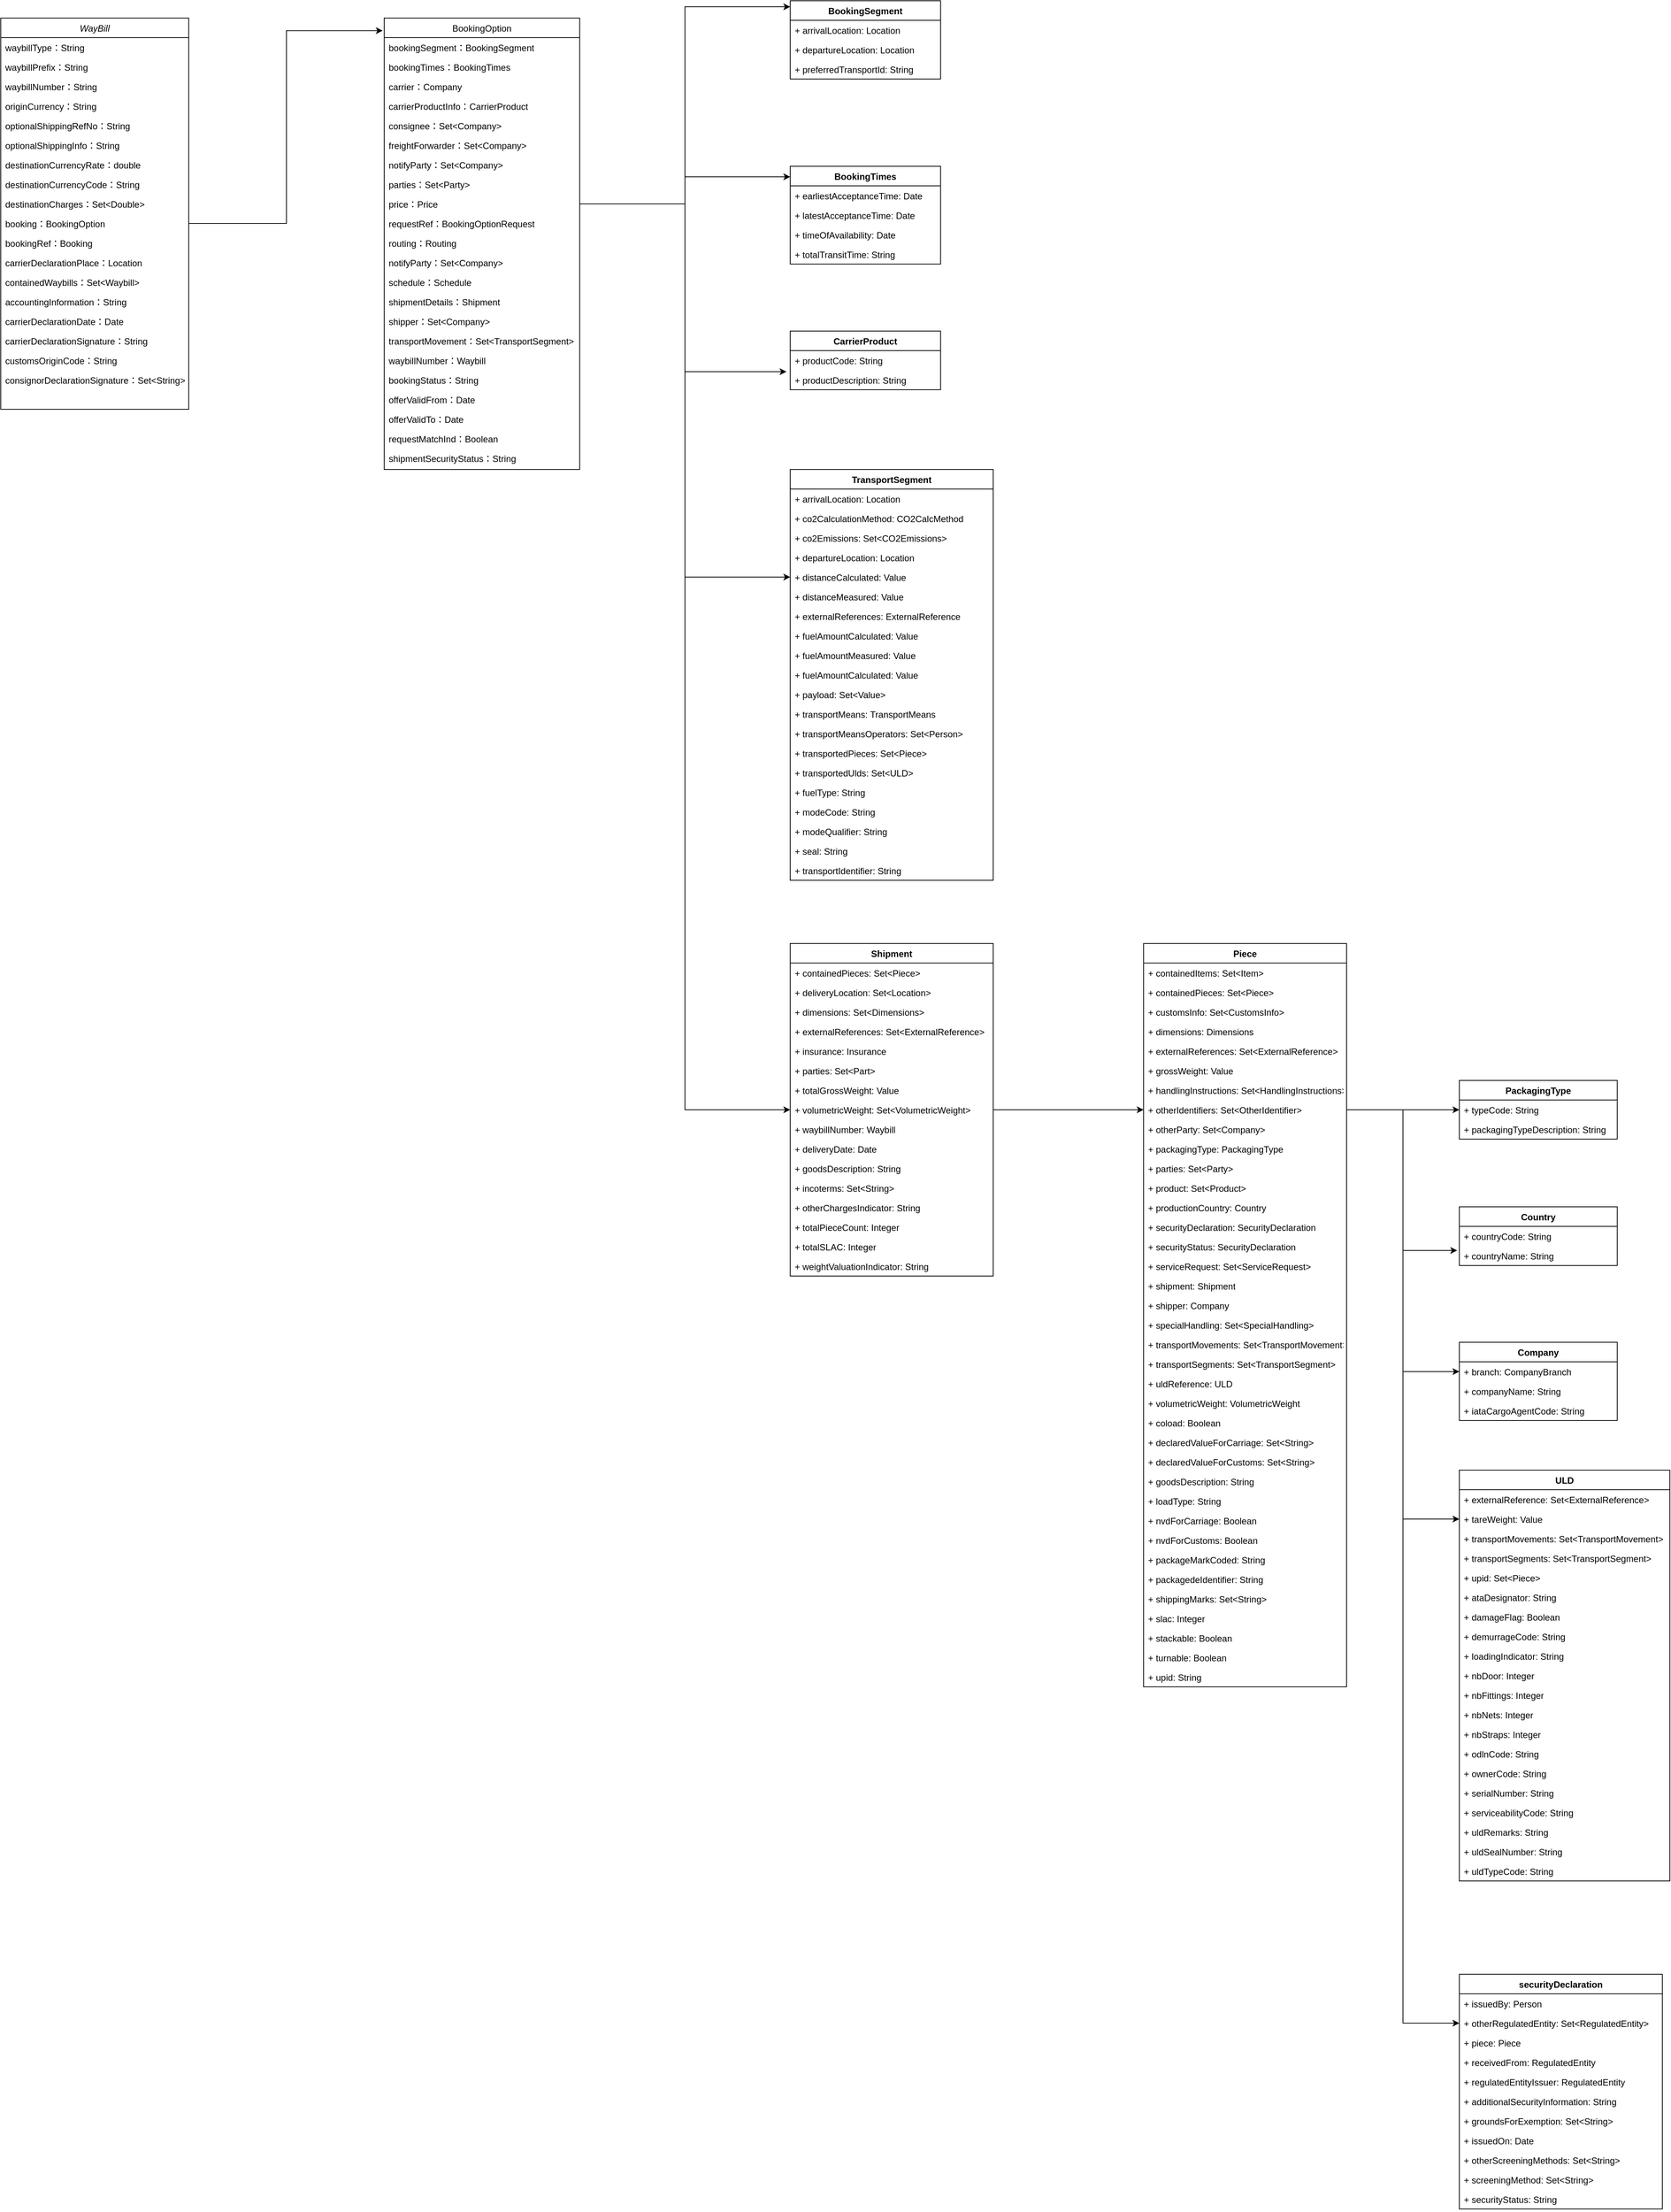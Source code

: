 <mxfile version="21.5.2" type="github">
  <diagram id="C5RBs43oDa-KdzZeNtuy" name="Page-1">
    <mxGraphModel dx="3585" dy="1990" grid="1" gridSize="10" guides="1" tooltips="1" connect="1" arrows="1" fold="1" page="1" pageScale="1" pageWidth="827" pageHeight="1169" math="0" shadow="0">
      <root>
        <mxCell id="WIyWlLk6GJQsqaUBKTNV-0" />
        <mxCell id="WIyWlLk6GJQsqaUBKTNV-1" parent="WIyWlLk6GJQsqaUBKTNV-0" />
        <mxCell id="zkfFHV4jXpPFQw0GAbJ--0" value="WayBill" style="swimlane;fontStyle=2;align=center;verticalAlign=top;childLayout=stackLayout;horizontal=1;startSize=26;horizontalStack=0;resizeParent=1;resizeLast=0;collapsible=1;marginBottom=0;rounded=0;shadow=0;strokeWidth=1;" parent="WIyWlLk6GJQsqaUBKTNV-1" vertex="1">
          <mxGeometry x="220" y="40" width="250" height="520" as="geometry">
            <mxRectangle x="230" y="140" width="160" height="26" as="alternateBounds" />
          </mxGeometry>
        </mxCell>
        <mxCell id="QLpxWIOXXbLmALONFdnd-4" value="waybillType：String" style="text;align=left;verticalAlign=top;spacingLeft=4;spacingRight=4;overflow=hidden;rotatable=0;points=[[0,0.5],[1,0.5]];portConstraint=eastwest;" vertex="1" parent="zkfFHV4jXpPFQw0GAbJ--0">
          <mxGeometry y="26" width="250" height="26" as="geometry" />
        </mxCell>
        <mxCell id="QLpxWIOXXbLmALONFdnd-5" value="waybillPrefix：String" style="text;align=left;verticalAlign=top;spacingLeft=4;spacingRight=4;overflow=hidden;rotatable=0;points=[[0,0.5],[1,0.5]];portConstraint=eastwest;" vertex="1" parent="zkfFHV4jXpPFQw0GAbJ--0">
          <mxGeometry y="52" width="250" height="26" as="geometry" />
        </mxCell>
        <mxCell id="QLpxWIOXXbLmALONFdnd-3" value="waybillNumber：String" style="text;align=left;verticalAlign=top;spacingLeft=4;spacingRight=4;overflow=hidden;rotatable=0;points=[[0,0.5],[1,0.5]];portConstraint=eastwest;" vertex="1" parent="zkfFHV4jXpPFQw0GAbJ--0">
          <mxGeometry y="78" width="250" height="26" as="geometry" />
        </mxCell>
        <mxCell id="QLpxWIOXXbLmALONFdnd-8" value="originCurrency：String" style="text;align=left;verticalAlign=top;spacingLeft=4;spacingRight=4;overflow=hidden;rotatable=0;points=[[0,0.5],[1,0.5]];portConstraint=eastwest;" vertex="1" parent="zkfFHV4jXpPFQw0GAbJ--0">
          <mxGeometry y="104" width="250" height="26" as="geometry" />
        </mxCell>
        <mxCell id="QLpxWIOXXbLmALONFdnd-7" value="optionalShippingRefNo：String" style="text;align=left;verticalAlign=top;spacingLeft=4;spacingRight=4;overflow=hidden;rotatable=0;points=[[0,0.5],[1,0.5]];portConstraint=eastwest;" vertex="1" parent="zkfFHV4jXpPFQw0GAbJ--0">
          <mxGeometry y="130" width="250" height="26" as="geometry" />
        </mxCell>
        <mxCell id="QLpxWIOXXbLmALONFdnd-6" value="optionalShippingInfo：String" style="text;align=left;verticalAlign=top;spacingLeft=4;spacingRight=4;overflow=hidden;rotatable=0;points=[[0,0.5],[1,0.5]];portConstraint=eastwest;" vertex="1" parent="zkfFHV4jXpPFQw0GAbJ--0">
          <mxGeometry y="156" width="250" height="26" as="geometry" />
        </mxCell>
        <mxCell id="QLpxWIOXXbLmALONFdnd-10" value="destinationCurrencyRate：double" style="text;align=left;verticalAlign=top;spacingLeft=4;spacingRight=4;overflow=hidden;rotatable=0;points=[[0,0.5],[1,0.5]];portConstraint=eastwest;" vertex="1" parent="zkfFHV4jXpPFQw0GAbJ--0">
          <mxGeometry y="182" width="250" height="26" as="geometry" />
        </mxCell>
        <mxCell id="QLpxWIOXXbLmALONFdnd-9" value="destinationCurrencyCode：String" style="text;align=left;verticalAlign=top;spacingLeft=4;spacingRight=4;overflow=hidden;rotatable=0;points=[[0,0.5],[1,0.5]];portConstraint=eastwest;" vertex="1" parent="zkfFHV4jXpPFQw0GAbJ--0">
          <mxGeometry y="208" width="250" height="26" as="geometry" />
        </mxCell>
        <mxCell id="QLpxWIOXXbLmALONFdnd-11" value="destinationCharges：Set&lt;Double&gt;" style="text;align=left;verticalAlign=top;spacingLeft=4;spacingRight=4;overflow=hidden;rotatable=0;points=[[0,0.5],[1,0.5]];portConstraint=eastwest;" vertex="1" parent="zkfFHV4jXpPFQw0GAbJ--0">
          <mxGeometry y="234" width="250" height="26" as="geometry" />
        </mxCell>
        <mxCell id="QLpxWIOXXbLmALONFdnd-13" value="booking：BookingOption" style="text;align=left;verticalAlign=top;spacingLeft=4;spacingRight=4;overflow=hidden;rotatable=0;points=[[0,0.5],[1,0.5]];portConstraint=eastwest;" vertex="1" parent="zkfFHV4jXpPFQw0GAbJ--0">
          <mxGeometry y="260" width="250" height="26" as="geometry" />
        </mxCell>
        <mxCell id="zkfFHV4jXpPFQw0GAbJ--1" value="bookingRef：Booking" style="text;align=left;verticalAlign=top;spacingLeft=4;spacingRight=4;overflow=hidden;rotatable=0;points=[[0,0.5],[1,0.5]];portConstraint=eastwest;" parent="zkfFHV4jXpPFQw0GAbJ--0" vertex="1">
          <mxGeometry y="286" width="250" height="26" as="geometry" />
        </mxCell>
        <mxCell id="zkfFHV4jXpPFQw0GAbJ--2" value="carrierDeclarationPlace：Location" style="text;align=left;verticalAlign=top;spacingLeft=4;spacingRight=4;overflow=hidden;rotatable=0;points=[[0,0.5],[1,0.5]];portConstraint=eastwest;rounded=0;shadow=0;html=0;" parent="zkfFHV4jXpPFQw0GAbJ--0" vertex="1">
          <mxGeometry y="312" width="250" height="26" as="geometry" />
        </mxCell>
        <mxCell id="zkfFHV4jXpPFQw0GAbJ--3" value="containedWaybills：Set&lt;Waybill&gt;" style="text;align=left;verticalAlign=top;spacingLeft=4;spacingRight=4;overflow=hidden;rotatable=0;points=[[0,0.5],[1,0.5]];portConstraint=eastwest;rounded=0;shadow=0;html=0;" parent="zkfFHV4jXpPFQw0GAbJ--0" vertex="1">
          <mxGeometry y="338" width="250" height="26" as="geometry" />
        </mxCell>
        <mxCell id="zkfFHV4jXpPFQw0GAbJ--5" value="accountingInformation：String" style="text;align=left;verticalAlign=top;spacingLeft=4;spacingRight=4;overflow=hidden;rotatable=0;points=[[0,0.5],[1,0.5]];portConstraint=eastwest;" parent="zkfFHV4jXpPFQw0GAbJ--0" vertex="1">
          <mxGeometry y="364" width="250" height="26" as="geometry" />
        </mxCell>
        <mxCell id="QLpxWIOXXbLmALONFdnd-0" value="carrierDeclarationDate：Date" style="text;align=left;verticalAlign=top;spacingLeft=4;spacingRight=4;overflow=hidden;rotatable=0;points=[[0,0.5],[1,0.5]];portConstraint=eastwest;" vertex="1" parent="zkfFHV4jXpPFQw0GAbJ--0">
          <mxGeometry y="390" width="250" height="26" as="geometry" />
        </mxCell>
        <mxCell id="QLpxWIOXXbLmALONFdnd-1" value="carrierDeclarationSignature：String" style="text;align=left;verticalAlign=top;spacingLeft=4;spacingRight=4;overflow=hidden;rotatable=0;points=[[0,0.5],[1,0.5]];portConstraint=eastwest;" vertex="1" parent="zkfFHV4jXpPFQw0GAbJ--0">
          <mxGeometry y="416" width="250" height="26" as="geometry" />
        </mxCell>
        <mxCell id="QLpxWIOXXbLmALONFdnd-12" value="customsOriginCode：String" style="text;align=left;verticalAlign=top;spacingLeft=4;spacingRight=4;overflow=hidden;rotatable=0;points=[[0,0.5],[1,0.5]];portConstraint=eastwest;" vertex="1" parent="zkfFHV4jXpPFQw0GAbJ--0">
          <mxGeometry y="442" width="250" height="26" as="geometry" />
        </mxCell>
        <mxCell id="QLpxWIOXXbLmALONFdnd-2" value="consignorDeclarationSignature：Set&lt;String&gt;" style="text;align=left;verticalAlign=top;spacingLeft=4;spacingRight=4;overflow=hidden;rotatable=0;points=[[0,0.5],[1,0.5]];portConstraint=eastwest;" vertex="1" parent="zkfFHV4jXpPFQw0GAbJ--0">
          <mxGeometry y="468" width="250" height="26" as="geometry" />
        </mxCell>
        <mxCell id="zkfFHV4jXpPFQw0GAbJ--17" value="BookingOption" style="swimlane;fontStyle=0;align=center;verticalAlign=top;childLayout=stackLayout;horizontal=1;startSize=26;horizontalStack=0;resizeParent=1;resizeLast=0;collapsible=1;marginBottom=0;rounded=0;shadow=0;strokeWidth=1;" parent="WIyWlLk6GJQsqaUBKTNV-1" vertex="1">
          <mxGeometry x="730" y="40" width="260" height="600" as="geometry">
            <mxRectangle x="550" y="140" width="160" height="26" as="alternateBounds" />
          </mxGeometry>
        </mxCell>
        <mxCell id="QLpxWIOXXbLmALONFdnd-16" value="bookingSegment：BookingSegment" style="text;align=left;verticalAlign=top;spacingLeft=4;spacingRight=4;overflow=hidden;rotatable=0;points=[[0,0.5],[1,0.5]];portConstraint=eastwest;" vertex="1" parent="zkfFHV4jXpPFQw0GAbJ--17">
          <mxGeometry y="26" width="260" height="26" as="geometry" />
        </mxCell>
        <mxCell id="QLpxWIOXXbLmALONFdnd-14" value="bookingTimes：BookingTimes" style="text;align=left;verticalAlign=top;spacingLeft=4;spacingRight=4;overflow=hidden;rotatable=0;points=[[0,0.5],[1,0.5]];portConstraint=eastwest;" vertex="1" parent="zkfFHV4jXpPFQw0GAbJ--17">
          <mxGeometry y="52" width="260" height="26" as="geometry" />
        </mxCell>
        <mxCell id="zkfFHV4jXpPFQw0GAbJ--18" value="carrier：Company" style="text;align=left;verticalAlign=top;spacingLeft=4;spacingRight=4;overflow=hidden;rotatable=0;points=[[0,0.5],[1,0.5]];portConstraint=eastwest;" parent="zkfFHV4jXpPFQw0GAbJ--17" vertex="1">
          <mxGeometry y="78" width="260" height="26" as="geometry" />
        </mxCell>
        <mxCell id="zkfFHV4jXpPFQw0GAbJ--19" value="carrierProductInfo：CarrierProduct" style="text;align=left;verticalAlign=top;spacingLeft=4;spacingRight=4;overflow=hidden;rotatable=0;points=[[0,0.5],[1,0.5]];portConstraint=eastwest;rounded=0;shadow=0;html=0;" parent="zkfFHV4jXpPFQw0GAbJ--17" vertex="1">
          <mxGeometry y="104" width="260" height="26" as="geometry" />
        </mxCell>
        <mxCell id="zkfFHV4jXpPFQw0GAbJ--20" value="consignee：Set&lt;Company&gt;" style="text;align=left;verticalAlign=top;spacingLeft=4;spacingRight=4;overflow=hidden;rotatable=0;points=[[0,0.5],[1,0.5]];portConstraint=eastwest;rounded=0;shadow=0;html=0;" parent="zkfFHV4jXpPFQw0GAbJ--17" vertex="1">
          <mxGeometry y="130" width="260" height="26" as="geometry" />
        </mxCell>
        <mxCell id="zkfFHV4jXpPFQw0GAbJ--21" value="freightForwarder：Set&lt;Company&gt;" style="text;align=left;verticalAlign=top;spacingLeft=4;spacingRight=4;overflow=hidden;rotatable=0;points=[[0,0.5],[1,0.5]];portConstraint=eastwest;rounded=0;shadow=0;html=0;" parent="zkfFHV4jXpPFQw0GAbJ--17" vertex="1">
          <mxGeometry y="156" width="260" height="26" as="geometry" />
        </mxCell>
        <mxCell id="QLpxWIOXXbLmALONFdnd-18" value="notifyParty：Set&lt;Company&gt;" style="text;align=left;verticalAlign=top;spacingLeft=4;spacingRight=4;overflow=hidden;rotatable=0;points=[[0,0.5],[1,0.5]];portConstraint=eastwest;rounded=0;shadow=0;html=0;" vertex="1" parent="zkfFHV4jXpPFQw0GAbJ--17">
          <mxGeometry y="182" width="260" height="26" as="geometry" />
        </mxCell>
        <mxCell id="QLpxWIOXXbLmALONFdnd-20" value="parties：Set&lt;Party&gt;" style="text;align=left;verticalAlign=top;spacingLeft=4;spacingRight=4;overflow=hidden;rotatable=0;points=[[0,0.5],[1,0.5]];portConstraint=eastwest;rounded=0;shadow=0;html=0;" vertex="1" parent="zkfFHV4jXpPFQw0GAbJ--17">
          <mxGeometry y="208" width="260" height="26" as="geometry" />
        </mxCell>
        <mxCell id="QLpxWIOXXbLmALONFdnd-22" value="price：Price" style="text;align=left;verticalAlign=top;spacingLeft=4;spacingRight=4;overflow=hidden;rotatable=0;points=[[0,0.5],[1,0.5]];portConstraint=eastwest;rounded=0;shadow=0;html=0;" vertex="1" parent="zkfFHV4jXpPFQw0GAbJ--17">
          <mxGeometry y="234" width="260" height="26" as="geometry" />
        </mxCell>
        <mxCell id="QLpxWIOXXbLmALONFdnd-21" value="requestRef：BookingOptionRequest" style="text;align=left;verticalAlign=top;spacingLeft=4;spacingRight=4;overflow=hidden;rotatable=0;points=[[0,0.5],[1,0.5]];portConstraint=eastwest;rounded=0;shadow=0;html=0;" vertex="1" parent="zkfFHV4jXpPFQw0GAbJ--17">
          <mxGeometry y="260" width="260" height="26" as="geometry" />
        </mxCell>
        <mxCell id="QLpxWIOXXbLmALONFdnd-19" value="routing：Routing" style="text;align=left;verticalAlign=top;spacingLeft=4;spacingRight=4;overflow=hidden;rotatable=0;points=[[0,0.5],[1,0.5]];portConstraint=eastwest;rounded=0;shadow=0;html=0;" vertex="1" parent="zkfFHV4jXpPFQw0GAbJ--17">
          <mxGeometry y="286" width="260" height="26" as="geometry" />
        </mxCell>
        <mxCell id="QLpxWIOXXbLmALONFdnd-23" value="notifyParty：Set&lt;Company&gt;" style="text;align=left;verticalAlign=top;spacingLeft=4;spacingRight=4;overflow=hidden;rotatable=0;points=[[0,0.5],[1,0.5]];portConstraint=eastwest;rounded=0;shadow=0;html=0;" vertex="1" parent="zkfFHV4jXpPFQw0GAbJ--17">
          <mxGeometry y="312" width="260" height="26" as="geometry" />
        </mxCell>
        <mxCell id="QLpxWIOXXbLmALONFdnd-24" value="schedule：Schedule" style="text;align=left;verticalAlign=top;spacingLeft=4;spacingRight=4;overflow=hidden;rotatable=0;points=[[0,0.5],[1,0.5]];portConstraint=eastwest;rounded=0;shadow=0;html=0;" vertex="1" parent="zkfFHV4jXpPFQw0GAbJ--17">
          <mxGeometry y="338" width="260" height="26" as="geometry" />
        </mxCell>
        <mxCell id="QLpxWIOXXbLmALONFdnd-25" value="shipmentDetails：Shipment" style="text;align=left;verticalAlign=top;spacingLeft=4;spacingRight=4;overflow=hidden;rotatable=0;points=[[0,0.5],[1,0.5]];portConstraint=eastwest;rounded=0;shadow=0;html=0;" vertex="1" parent="zkfFHV4jXpPFQw0GAbJ--17">
          <mxGeometry y="364" width="260" height="26" as="geometry" />
        </mxCell>
        <mxCell id="QLpxWIOXXbLmALONFdnd-26" value="shipper：Set&lt;Company&gt;" style="text;align=left;verticalAlign=top;spacingLeft=4;spacingRight=4;overflow=hidden;rotatable=0;points=[[0,0.5],[1,0.5]];portConstraint=eastwest;rounded=0;shadow=0;html=0;" vertex="1" parent="zkfFHV4jXpPFQw0GAbJ--17">
          <mxGeometry y="390" width="260" height="26" as="geometry" />
        </mxCell>
        <mxCell id="QLpxWIOXXbLmALONFdnd-27" value="transportMovement：Set&lt;TransportSegment&gt;" style="text;align=left;verticalAlign=top;spacingLeft=4;spacingRight=4;overflow=hidden;rotatable=0;points=[[0,0.5],[1,0.5]];portConstraint=eastwest;rounded=0;shadow=0;html=0;" vertex="1" parent="zkfFHV4jXpPFQw0GAbJ--17">
          <mxGeometry y="416" width="260" height="26" as="geometry" />
        </mxCell>
        <mxCell id="QLpxWIOXXbLmALONFdnd-28" value="waybillNumber：Waybill" style="text;align=left;verticalAlign=top;spacingLeft=4;spacingRight=4;overflow=hidden;rotatable=0;points=[[0,0.5],[1,0.5]];portConstraint=eastwest;rounded=0;shadow=0;html=0;" vertex="1" parent="zkfFHV4jXpPFQw0GAbJ--17">
          <mxGeometry y="442" width="260" height="26" as="geometry" />
        </mxCell>
        <mxCell id="QLpxWIOXXbLmALONFdnd-30" value="bookingStatus：String" style="text;align=left;verticalAlign=top;spacingLeft=4;spacingRight=4;overflow=hidden;rotatable=0;points=[[0,0.5],[1,0.5]];portConstraint=eastwest;rounded=0;shadow=0;html=0;" vertex="1" parent="zkfFHV4jXpPFQw0GAbJ--17">
          <mxGeometry y="468" width="260" height="26" as="geometry" />
        </mxCell>
        <mxCell id="QLpxWIOXXbLmALONFdnd-31" value="offerValidFrom：Date" style="text;align=left;verticalAlign=top;spacingLeft=4;spacingRight=4;overflow=hidden;rotatable=0;points=[[0,0.5],[1,0.5]];portConstraint=eastwest;rounded=0;shadow=0;html=0;" vertex="1" parent="zkfFHV4jXpPFQw0GAbJ--17">
          <mxGeometry y="494" width="260" height="26" as="geometry" />
        </mxCell>
        <mxCell id="QLpxWIOXXbLmALONFdnd-29" value="offerValidTo：Date" style="text;align=left;verticalAlign=top;spacingLeft=4;spacingRight=4;overflow=hidden;rotatable=0;points=[[0,0.5],[1,0.5]];portConstraint=eastwest;rounded=0;shadow=0;html=0;" vertex="1" parent="zkfFHV4jXpPFQw0GAbJ--17">
          <mxGeometry y="520" width="260" height="26" as="geometry" />
        </mxCell>
        <mxCell id="QLpxWIOXXbLmALONFdnd-32" value="requestMatchInd：Boolean" style="text;align=left;verticalAlign=top;spacingLeft=4;spacingRight=4;overflow=hidden;rotatable=0;points=[[0,0.5],[1,0.5]];portConstraint=eastwest;rounded=0;shadow=0;html=0;" vertex="1" parent="zkfFHV4jXpPFQw0GAbJ--17">
          <mxGeometry y="546" width="260" height="26" as="geometry" />
        </mxCell>
        <mxCell id="zkfFHV4jXpPFQw0GAbJ--22" value="shipmentSecurityStatus：String" style="text;align=left;verticalAlign=top;spacingLeft=4;spacingRight=4;overflow=hidden;rotatable=0;points=[[0,0.5],[1,0.5]];portConstraint=eastwest;rounded=0;shadow=0;html=0;" parent="zkfFHV4jXpPFQw0GAbJ--17" vertex="1">
          <mxGeometry y="572" width="260" height="26" as="geometry" />
        </mxCell>
        <mxCell id="QLpxWIOXXbLmALONFdnd-34" value="BookingSegment" style="swimlane;fontStyle=1;align=center;verticalAlign=top;childLayout=stackLayout;horizontal=1;startSize=26;horizontalStack=0;resizeParent=1;resizeParentMax=0;resizeLast=0;collapsible=1;marginBottom=0;whiteSpace=wrap;html=1;" vertex="1" parent="WIyWlLk6GJQsqaUBKTNV-1">
          <mxGeometry x="1270" y="17" width="200" height="104" as="geometry" />
        </mxCell>
        <mxCell id="QLpxWIOXXbLmALONFdnd-40" value="+&amp;nbsp;arrivalLocation&lt;span style=&quot;background-color: initial;&quot;&gt;:&amp;nbsp;&lt;/span&gt;Location" style="text;strokeColor=none;fillColor=none;align=left;verticalAlign=top;spacingLeft=4;spacingRight=4;overflow=hidden;rotatable=0;points=[[0,0.5],[1,0.5]];portConstraint=eastwest;whiteSpace=wrap;html=1;" vertex="1" parent="QLpxWIOXXbLmALONFdnd-34">
          <mxGeometry y="26" width="200" height="26" as="geometry" />
        </mxCell>
        <mxCell id="QLpxWIOXXbLmALONFdnd-43" value="+&amp;nbsp;departureLocation&lt;span style=&quot;background-color: initial;&quot;&gt;: Location&lt;/span&gt;" style="text;strokeColor=none;fillColor=none;align=left;verticalAlign=top;spacingLeft=4;spacingRight=4;overflow=hidden;rotatable=0;points=[[0,0.5],[1,0.5]];portConstraint=eastwest;whiteSpace=wrap;html=1;" vertex="1" parent="QLpxWIOXXbLmALONFdnd-34">
          <mxGeometry y="52" width="200" height="26" as="geometry" />
        </mxCell>
        <mxCell id="QLpxWIOXXbLmALONFdnd-42" value="+&amp;nbsp;preferredTransportId&lt;span style=&quot;background-color: initial;&quot;&gt;:&amp;nbsp;&lt;/span&gt;String" style="text;strokeColor=none;fillColor=none;align=left;verticalAlign=top;spacingLeft=4;spacingRight=4;overflow=hidden;rotatable=0;points=[[0,0.5],[1,0.5]];portConstraint=eastwest;whiteSpace=wrap;html=1;" vertex="1" parent="QLpxWIOXXbLmALONFdnd-34">
          <mxGeometry y="78" width="200" height="26" as="geometry" />
        </mxCell>
        <mxCell id="QLpxWIOXXbLmALONFdnd-46" value="BookingTimes" style="swimlane;fontStyle=1;align=center;verticalAlign=top;childLayout=stackLayout;horizontal=1;startSize=26;horizontalStack=0;resizeParent=1;resizeParentMax=0;resizeLast=0;collapsible=1;marginBottom=0;whiteSpace=wrap;html=1;" vertex="1" parent="WIyWlLk6GJQsqaUBKTNV-1">
          <mxGeometry x="1270" y="237" width="200" height="130" as="geometry" />
        </mxCell>
        <mxCell id="QLpxWIOXXbLmALONFdnd-47" value="+&amp;nbsp;earliestAcceptanceTime&lt;span style=&quot;background-color: initial;&quot;&gt;:&amp;nbsp;&lt;/span&gt;&lt;span style=&quot;background-color: initial;&quot;&gt;Date&lt;/span&gt;" style="text;strokeColor=none;fillColor=none;align=left;verticalAlign=top;spacingLeft=4;spacingRight=4;overflow=hidden;rotatable=0;points=[[0,0.5],[1,0.5]];portConstraint=eastwest;whiteSpace=wrap;html=1;" vertex="1" parent="QLpxWIOXXbLmALONFdnd-46">
          <mxGeometry y="26" width="200" height="26" as="geometry" />
        </mxCell>
        <mxCell id="QLpxWIOXXbLmALONFdnd-48" value="+&amp;nbsp;latestAcceptanceTime&lt;span style=&quot;background-color: initial;&quot;&gt;: Date&lt;/span&gt;" style="text;strokeColor=none;fillColor=none;align=left;verticalAlign=top;spacingLeft=4;spacingRight=4;overflow=hidden;rotatable=0;points=[[0,0.5],[1,0.5]];portConstraint=eastwest;whiteSpace=wrap;html=1;" vertex="1" parent="QLpxWIOXXbLmALONFdnd-46">
          <mxGeometry y="52" width="200" height="26" as="geometry" />
        </mxCell>
        <mxCell id="QLpxWIOXXbLmALONFdnd-51" value="+&amp;nbsp;timeOfAvailability&lt;span style=&quot;background-color: initial;&quot;&gt;:&amp;nbsp;&lt;/span&gt;Date" style="text;strokeColor=none;fillColor=none;align=left;verticalAlign=top;spacingLeft=4;spacingRight=4;overflow=hidden;rotatable=0;points=[[0,0.5],[1,0.5]];portConstraint=eastwest;whiteSpace=wrap;html=1;" vertex="1" parent="QLpxWIOXXbLmALONFdnd-46">
          <mxGeometry y="78" width="200" height="26" as="geometry" />
        </mxCell>
        <mxCell id="QLpxWIOXXbLmALONFdnd-49" value="+&amp;nbsp;totalTransitTime&lt;span style=&quot;background-color: initial;&quot;&gt;:&amp;nbsp;&lt;/span&gt;&lt;span style=&quot;background-color: initial;&quot;&gt;String&lt;/span&gt;" style="text;strokeColor=none;fillColor=none;align=left;verticalAlign=top;spacingLeft=4;spacingRight=4;overflow=hidden;rotatable=0;points=[[0,0.5],[1,0.5]];portConstraint=eastwest;whiteSpace=wrap;html=1;" vertex="1" parent="QLpxWIOXXbLmALONFdnd-46">
          <mxGeometry y="104" width="200" height="26" as="geometry" />
        </mxCell>
        <mxCell id="QLpxWIOXXbLmALONFdnd-52" value="CarrierProduct" style="swimlane;fontStyle=1;align=center;verticalAlign=top;childLayout=stackLayout;horizontal=1;startSize=26;horizontalStack=0;resizeParent=1;resizeParentMax=0;resizeLast=0;collapsible=1;marginBottom=0;whiteSpace=wrap;html=1;" vertex="1" parent="WIyWlLk6GJQsqaUBKTNV-1">
          <mxGeometry x="1270" y="456" width="200" height="78" as="geometry" />
        </mxCell>
        <mxCell id="QLpxWIOXXbLmALONFdnd-53" value="+&amp;nbsp;productCode&lt;span style=&quot;background-color: initial;&quot;&gt;:&amp;nbsp;&lt;/span&gt;&lt;span style=&quot;background-color: initial;&quot;&gt;String&lt;/span&gt;" style="text;strokeColor=none;fillColor=none;align=left;verticalAlign=top;spacingLeft=4;spacingRight=4;overflow=hidden;rotatable=0;points=[[0,0.5],[1,0.5]];portConstraint=eastwest;whiteSpace=wrap;html=1;" vertex="1" parent="QLpxWIOXXbLmALONFdnd-52">
          <mxGeometry y="26" width="200" height="26" as="geometry" />
        </mxCell>
        <mxCell id="QLpxWIOXXbLmALONFdnd-54" value="+&amp;nbsp;productDescription&lt;span style=&quot;background-color: initial;&quot;&gt;: String&lt;/span&gt;" style="text;strokeColor=none;fillColor=none;align=left;verticalAlign=top;spacingLeft=4;spacingRight=4;overflow=hidden;rotatable=0;points=[[0,0.5],[1,0.5]];portConstraint=eastwest;whiteSpace=wrap;html=1;" vertex="1" parent="QLpxWIOXXbLmALONFdnd-52">
          <mxGeometry y="52" width="200" height="26" as="geometry" />
        </mxCell>
        <mxCell id="QLpxWIOXXbLmALONFdnd-60" style="edgeStyle=orthogonalEdgeStyle;rounded=0;orthogonalLoop=1;jettySize=auto;html=1;entryX=-0.008;entryY=0.028;entryDx=0;entryDy=0;entryPerimeter=0;" edge="1" parent="WIyWlLk6GJQsqaUBKTNV-1" source="QLpxWIOXXbLmALONFdnd-13" target="zkfFHV4jXpPFQw0GAbJ--17">
          <mxGeometry relative="1" as="geometry" />
        </mxCell>
        <mxCell id="QLpxWIOXXbLmALONFdnd-61" value="TransportSegment" style="swimlane;fontStyle=1;align=center;verticalAlign=top;childLayout=stackLayout;horizontal=1;startSize=26;horizontalStack=0;resizeParent=1;resizeParentMax=0;resizeLast=0;collapsible=1;marginBottom=0;whiteSpace=wrap;html=1;" vertex="1" parent="WIyWlLk6GJQsqaUBKTNV-1">
          <mxGeometry x="1270" y="640" width="270" height="546" as="geometry" />
        </mxCell>
        <mxCell id="QLpxWIOXXbLmALONFdnd-62" value="+&amp;nbsp;arrivalLocation&lt;span style=&quot;background-color: initial;&quot;&gt;:&amp;nbsp;&lt;/span&gt;&lt;span style=&quot;background-color: initial;&quot;&gt;Location&lt;/span&gt;" style="text;strokeColor=none;fillColor=none;align=left;verticalAlign=top;spacingLeft=4;spacingRight=4;overflow=hidden;rotatable=0;points=[[0,0.5],[1,0.5]];portConstraint=eastwest;whiteSpace=wrap;html=1;" vertex="1" parent="QLpxWIOXXbLmALONFdnd-61">
          <mxGeometry y="26" width="270" height="26" as="geometry" />
        </mxCell>
        <mxCell id="QLpxWIOXXbLmALONFdnd-64" value="+&amp;nbsp;co2CalculationMethod&lt;span style=&quot;background-color: initial;&quot;&gt;:&amp;nbsp;&lt;/span&gt;CO2CalcMethod" style="text;strokeColor=none;fillColor=none;align=left;verticalAlign=top;spacingLeft=4;spacingRight=4;overflow=hidden;rotatable=0;points=[[0,0.5],[1,0.5]];portConstraint=eastwest;whiteSpace=wrap;html=1;" vertex="1" parent="QLpxWIOXXbLmALONFdnd-61">
          <mxGeometry y="52" width="270" height="26" as="geometry" />
        </mxCell>
        <mxCell id="QLpxWIOXXbLmALONFdnd-65" value="+&amp;nbsp;co2Emissions&lt;span style=&quot;background-color: initial;&quot;&gt;:&amp;nbsp;&lt;/span&gt;Set&amp;lt;CO2Emissions&amp;gt;" style="text;strokeColor=none;fillColor=none;align=left;verticalAlign=top;spacingLeft=4;spacingRight=4;overflow=hidden;rotatable=0;points=[[0,0.5],[1,0.5]];portConstraint=eastwest;whiteSpace=wrap;html=1;" vertex="1" parent="QLpxWIOXXbLmALONFdnd-61">
          <mxGeometry y="78" width="270" height="26" as="geometry" />
        </mxCell>
        <mxCell id="QLpxWIOXXbLmALONFdnd-66" value="+&amp;nbsp;departureLocation&lt;span style=&quot;background-color: initial;&quot;&gt;:&amp;nbsp;&lt;/span&gt;Location" style="text;strokeColor=none;fillColor=none;align=left;verticalAlign=top;spacingLeft=4;spacingRight=4;overflow=hidden;rotatable=0;points=[[0,0.5],[1,0.5]];portConstraint=eastwest;whiteSpace=wrap;html=1;" vertex="1" parent="QLpxWIOXXbLmALONFdnd-61">
          <mxGeometry y="104" width="270" height="26" as="geometry" />
        </mxCell>
        <mxCell id="QLpxWIOXXbLmALONFdnd-67" value="+&amp;nbsp;distanceCalculated&lt;span style=&quot;background-color: initial;&quot;&gt;:&amp;nbsp;&lt;/span&gt;Value" style="text;strokeColor=none;fillColor=none;align=left;verticalAlign=top;spacingLeft=4;spacingRight=4;overflow=hidden;rotatable=0;points=[[0,0.5],[1,0.5]];portConstraint=eastwest;whiteSpace=wrap;html=1;" vertex="1" parent="QLpxWIOXXbLmALONFdnd-61">
          <mxGeometry y="130" width="270" height="26" as="geometry" />
        </mxCell>
        <mxCell id="QLpxWIOXXbLmALONFdnd-68" value="+&amp;nbsp;distanceMeasured&lt;span style=&quot;background-color: initial;&quot;&gt;:&amp;nbsp;&lt;/span&gt;Value" style="text;strokeColor=none;fillColor=none;align=left;verticalAlign=top;spacingLeft=4;spacingRight=4;overflow=hidden;rotatable=0;points=[[0,0.5],[1,0.5]];portConstraint=eastwest;whiteSpace=wrap;html=1;" vertex="1" parent="QLpxWIOXXbLmALONFdnd-61">
          <mxGeometry y="156" width="270" height="26" as="geometry" />
        </mxCell>
        <mxCell id="QLpxWIOXXbLmALONFdnd-69" value="+&amp;nbsp;externalReferences&lt;span style=&quot;background-color: initial;&quot;&gt;:&amp;nbsp;&lt;/span&gt;ExternalReference" style="text;strokeColor=none;fillColor=none;align=left;verticalAlign=top;spacingLeft=4;spacingRight=4;overflow=hidden;rotatable=0;points=[[0,0.5],[1,0.5]];portConstraint=eastwest;whiteSpace=wrap;html=1;" vertex="1" parent="QLpxWIOXXbLmALONFdnd-61">
          <mxGeometry y="182" width="270" height="26" as="geometry" />
        </mxCell>
        <mxCell id="QLpxWIOXXbLmALONFdnd-71" value="+&amp;nbsp;fuelAmountCalculated&lt;span style=&quot;background-color: initial;&quot;&gt;:&amp;nbsp;&lt;/span&gt;Value" style="text;strokeColor=none;fillColor=none;align=left;verticalAlign=top;spacingLeft=4;spacingRight=4;overflow=hidden;rotatable=0;points=[[0,0.5],[1,0.5]];portConstraint=eastwest;whiteSpace=wrap;html=1;" vertex="1" parent="QLpxWIOXXbLmALONFdnd-61">
          <mxGeometry y="208" width="270" height="26" as="geometry" />
        </mxCell>
        <mxCell id="QLpxWIOXXbLmALONFdnd-72" value="+&amp;nbsp;fuelAmountMeasured&lt;span style=&quot;background-color: initial;&quot;&gt;:&amp;nbsp;&lt;/span&gt;&lt;span style=&quot;background-color: initial;&quot;&gt;Value&lt;/span&gt;" style="text;strokeColor=none;fillColor=none;align=left;verticalAlign=top;spacingLeft=4;spacingRight=4;overflow=hidden;rotatable=0;points=[[0,0.5],[1,0.5]];portConstraint=eastwest;whiteSpace=wrap;html=1;" vertex="1" parent="QLpxWIOXXbLmALONFdnd-61">
          <mxGeometry y="234" width="270" height="26" as="geometry" />
        </mxCell>
        <mxCell id="QLpxWIOXXbLmALONFdnd-73" value="+&amp;nbsp;fuelAmountCalculated&lt;span style=&quot;background-color: initial;&quot;&gt;:&amp;nbsp;&lt;/span&gt;Value" style="text;strokeColor=none;fillColor=none;align=left;verticalAlign=top;spacingLeft=4;spacingRight=4;overflow=hidden;rotatable=0;points=[[0,0.5],[1,0.5]];portConstraint=eastwest;whiteSpace=wrap;html=1;" vertex="1" parent="QLpxWIOXXbLmALONFdnd-61">
          <mxGeometry y="260" width="270" height="26" as="geometry" />
        </mxCell>
        <mxCell id="QLpxWIOXXbLmALONFdnd-70" value="+&amp;nbsp;payload&lt;span style=&quot;background-color: initial;&quot;&gt;:&amp;nbsp;&lt;/span&gt;Set&amp;lt;Value&amp;gt;" style="text;strokeColor=none;fillColor=none;align=left;verticalAlign=top;spacingLeft=4;spacingRight=4;overflow=hidden;rotatable=0;points=[[0,0.5],[1,0.5]];portConstraint=eastwest;whiteSpace=wrap;html=1;" vertex="1" parent="QLpxWIOXXbLmALONFdnd-61">
          <mxGeometry y="286" width="270" height="26" as="geometry" />
        </mxCell>
        <mxCell id="QLpxWIOXXbLmALONFdnd-74" value="+&amp;nbsp;transportMeans&lt;span style=&quot;background-color: initial;&quot;&gt;:&amp;nbsp;&lt;/span&gt;TransportMeans" style="text;strokeColor=none;fillColor=none;align=left;verticalAlign=top;spacingLeft=4;spacingRight=4;overflow=hidden;rotatable=0;points=[[0,0.5],[1,0.5]];portConstraint=eastwest;whiteSpace=wrap;html=1;" vertex="1" parent="QLpxWIOXXbLmALONFdnd-61">
          <mxGeometry y="312" width="270" height="26" as="geometry" />
        </mxCell>
        <mxCell id="QLpxWIOXXbLmALONFdnd-75" value="+&amp;nbsp;transportMeansOperators&lt;span style=&quot;background-color: initial;&quot;&gt;:&amp;nbsp;&lt;/span&gt;Set&amp;lt;Person&amp;gt;" style="text;strokeColor=none;fillColor=none;align=left;verticalAlign=top;spacingLeft=4;spacingRight=4;overflow=hidden;rotatable=0;points=[[0,0.5],[1,0.5]];portConstraint=eastwest;whiteSpace=wrap;html=1;" vertex="1" parent="QLpxWIOXXbLmALONFdnd-61">
          <mxGeometry y="338" width="270" height="26" as="geometry" />
        </mxCell>
        <mxCell id="QLpxWIOXXbLmALONFdnd-77" value="+&amp;nbsp;transportedPieces&lt;span style=&quot;background-color: initial;&quot;&gt;:&amp;nbsp;&lt;/span&gt;&lt;span style=&quot;background-color: initial;&quot;&gt;Set&amp;lt;Piece&amp;gt;&lt;/span&gt;" style="text;strokeColor=none;fillColor=none;align=left;verticalAlign=top;spacingLeft=4;spacingRight=4;overflow=hidden;rotatable=0;points=[[0,0.5],[1,0.5]];portConstraint=eastwest;whiteSpace=wrap;html=1;" vertex="1" parent="QLpxWIOXXbLmALONFdnd-61">
          <mxGeometry y="364" width="270" height="26" as="geometry" />
        </mxCell>
        <mxCell id="QLpxWIOXXbLmALONFdnd-76" value="+&amp;nbsp;transportedUlds&lt;span style=&quot;background-color: initial;&quot;&gt;:&amp;nbsp;&lt;/span&gt;&lt;span style=&quot;background-color: initial;&quot;&gt;Set&amp;lt;ULD&amp;gt;&lt;/span&gt;" style="text;strokeColor=none;fillColor=none;align=left;verticalAlign=top;spacingLeft=4;spacingRight=4;overflow=hidden;rotatable=0;points=[[0,0.5],[1,0.5]];portConstraint=eastwest;whiteSpace=wrap;html=1;" vertex="1" parent="QLpxWIOXXbLmALONFdnd-61">
          <mxGeometry y="390" width="270" height="26" as="geometry" />
        </mxCell>
        <mxCell id="QLpxWIOXXbLmALONFdnd-78" value="+&amp;nbsp;fuelType&lt;span style=&quot;background-color: initial;&quot;&gt;:&amp;nbsp;&lt;/span&gt;String" style="text;strokeColor=none;fillColor=none;align=left;verticalAlign=top;spacingLeft=4;spacingRight=4;overflow=hidden;rotatable=0;points=[[0,0.5],[1,0.5]];portConstraint=eastwest;whiteSpace=wrap;html=1;" vertex="1" parent="QLpxWIOXXbLmALONFdnd-61">
          <mxGeometry y="416" width="270" height="26" as="geometry" />
        </mxCell>
        <mxCell id="QLpxWIOXXbLmALONFdnd-79" value="+&amp;nbsp;modeCode&lt;span style=&quot;background-color: initial;&quot;&gt;:&amp;nbsp;&lt;/span&gt;&lt;span style=&quot;background-color: initial;&quot;&gt;String&lt;/span&gt;" style="text;strokeColor=none;fillColor=none;align=left;verticalAlign=top;spacingLeft=4;spacingRight=4;overflow=hidden;rotatable=0;points=[[0,0.5],[1,0.5]];portConstraint=eastwest;whiteSpace=wrap;html=1;" vertex="1" parent="QLpxWIOXXbLmALONFdnd-61">
          <mxGeometry y="442" width="270" height="26" as="geometry" />
        </mxCell>
        <mxCell id="QLpxWIOXXbLmALONFdnd-80" value="+&amp;nbsp;modeQualifier&lt;span style=&quot;background-color: initial;&quot;&gt;:&amp;nbsp;&lt;/span&gt;&lt;span style=&quot;background-color: initial;&quot;&gt;String&lt;/span&gt;" style="text;strokeColor=none;fillColor=none;align=left;verticalAlign=top;spacingLeft=4;spacingRight=4;overflow=hidden;rotatable=0;points=[[0,0.5],[1,0.5]];portConstraint=eastwest;whiteSpace=wrap;html=1;" vertex="1" parent="QLpxWIOXXbLmALONFdnd-61">
          <mxGeometry y="468" width="270" height="26" as="geometry" />
        </mxCell>
        <mxCell id="QLpxWIOXXbLmALONFdnd-81" value="+&amp;nbsp;seal&lt;span style=&quot;background-color: initial;&quot;&gt;:&amp;nbsp;&lt;/span&gt;&lt;span style=&quot;background-color: initial;&quot;&gt;String&lt;/span&gt;" style="text;strokeColor=none;fillColor=none;align=left;verticalAlign=top;spacingLeft=4;spacingRight=4;overflow=hidden;rotatable=0;points=[[0,0.5],[1,0.5]];portConstraint=eastwest;whiteSpace=wrap;html=1;" vertex="1" parent="QLpxWIOXXbLmALONFdnd-61">
          <mxGeometry y="494" width="270" height="26" as="geometry" />
        </mxCell>
        <mxCell id="QLpxWIOXXbLmALONFdnd-82" value="+&amp;nbsp;transportIdentifier&lt;span style=&quot;background-color: initial;&quot;&gt;:&amp;nbsp;&lt;/span&gt;&lt;span style=&quot;background-color: initial;&quot;&gt;String&lt;/span&gt;" style="text;strokeColor=none;fillColor=none;align=left;verticalAlign=top;spacingLeft=4;spacingRight=4;overflow=hidden;rotatable=0;points=[[0,0.5],[1,0.5]];portConstraint=eastwest;whiteSpace=wrap;html=1;" vertex="1" parent="QLpxWIOXXbLmALONFdnd-61">
          <mxGeometry y="520" width="270" height="26" as="geometry" />
        </mxCell>
        <mxCell id="QLpxWIOXXbLmALONFdnd-85" style="edgeStyle=orthogonalEdgeStyle;rounded=0;orthogonalLoop=1;jettySize=auto;html=1;entryX=0;entryY=0.108;entryDx=0;entryDy=0;entryPerimeter=0;" edge="1" parent="WIyWlLk6GJQsqaUBKTNV-1" source="QLpxWIOXXbLmALONFdnd-22" target="QLpxWIOXXbLmALONFdnd-46">
          <mxGeometry relative="1" as="geometry" />
        </mxCell>
        <mxCell id="QLpxWIOXXbLmALONFdnd-86" style="edgeStyle=orthogonalEdgeStyle;rounded=0;orthogonalLoop=1;jettySize=auto;html=1;entryX=0;entryY=0.077;entryDx=0;entryDy=0;entryPerimeter=0;" edge="1" parent="WIyWlLk6GJQsqaUBKTNV-1" source="QLpxWIOXXbLmALONFdnd-22" target="QLpxWIOXXbLmALONFdnd-34">
          <mxGeometry relative="1" as="geometry" />
        </mxCell>
        <mxCell id="QLpxWIOXXbLmALONFdnd-90" style="edgeStyle=orthogonalEdgeStyle;rounded=0;orthogonalLoop=1;jettySize=auto;html=1;entryX=0;entryY=0.5;entryDx=0;entryDy=0;" edge="1" parent="WIyWlLk6GJQsqaUBKTNV-1" source="QLpxWIOXXbLmALONFdnd-22" target="QLpxWIOXXbLmALONFdnd-67">
          <mxGeometry relative="1" as="geometry">
            <mxPoint x="1130" y="704" as="targetPoint" />
          </mxGeometry>
        </mxCell>
        <mxCell id="QLpxWIOXXbLmALONFdnd-91" style="edgeStyle=orthogonalEdgeStyle;rounded=0;orthogonalLoop=1;jettySize=auto;html=1;entryX=-0.025;entryY=0.077;entryDx=0;entryDy=0;entryPerimeter=0;" edge="1" parent="WIyWlLk6GJQsqaUBKTNV-1" source="QLpxWIOXXbLmALONFdnd-22" target="QLpxWIOXXbLmALONFdnd-54">
          <mxGeometry relative="1" as="geometry" />
        </mxCell>
        <mxCell id="QLpxWIOXXbLmALONFdnd-92" value="Shipment" style="swimlane;fontStyle=1;align=center;verticalAlign=top;childLayout=stackLayout;horizontal=1;startSize=26;horizontalStack=0;resizeParent=1;resizeParentMax=0;resizeLast=0;collapsible=1;marginBottom=0;whiteSpace=wrap;html=1;" vertex="1" parent="WIyWlLk6GJQsqaUBKTNV-1">
          <mxGeometry x="1270" y="1270" width="270" height="442" as="geometry" />
        </mxCell>
        <mxCell id="QLpxWIOXXbLmALONFdnd-93" value="+&amp;nbsp;containedPieces&lt;span style=&quot;background-color: initial;&quot;&gt;:&amp;nbsp;&lt;/span&gt;Set&amp;lt;Piece&amp;gt;" style="text;strokeColor=none;fillColor=none;align=left;verticalAlign=top;spacingLeft=4;spacingRight=4;overflow=hidden;rotatable=0;points=[[0,0.5],[1,0.5]];portConstraint=eastwest;whiteSpace=wrap;html=1;" vertex="1" parent="QLpxWIOXXbLmALONFdnd-92">
          <mxGeometry y="26" width="270" height="26" as="geometry" />
        </mxCell>
        <mxCell id="QLpxWIOXXbLmALONFdnd-97" value="+&amp;nbsp;deliveryLocation&lt;span style=&quot;background-color: initial;&quot;&gt;:&amp;nbsp;&lt;/span&gt;Set&amp;lt;Location&amp;gt;" style="text;strokeColor=none;fillColor=none;align=left;verticalAlign=top;spacingLeft=4;spacingRight=4;overflow=hidden;rotatable=0;points=[[0,0.5],[1,0.5]];portConstraint=eastwest;whiteSpace=wrap;html=1;" vertex="1" parent="QLpxWIOXXbLmALONFdnd-92">
          <mxGeometry y="52" width="270" height="26" as="geometry" />
        </mxCell>
        <mxCell id="QLpxWIOXXbLmALONFdnd-98" value="+&amp;nbsp;dimensions&lt;span style=&quot;background-color: initial;&quot;&gt;:&amp;nbsp;&lt;/span&gt;&lt;span style=&quot;background-color: initial;&quot;&gt;Set&amp;lt;Dimensions&amp;gt;&lt;/span&gt;" style="text;strokeColor=none;fillColor=none;align=left;verticalAlign=top;spacingLeft=4;spacingRight=4;overflow=hidden;rotatable=0;points=[[0,0.5],[1,0.5]];portConstraint=eastwest;whiteSpace=wrap;html=1;" vertex="1" parent="QLpxWIOXXbLmALONFdnd-92">
          <mxGeometry y="78" width="270" height="26" as="geometry" />
        </mxCell>
        <mxCell id="QLpxWIOXXbLmALONFdnd-100" value="+&amp;nbsp;externalReferences&lt;span style=&quot;background-color: initial;&quot;&gt;:&amp;nbsp;&lt;/span&gt;Set&amp;lt;ExternalReference&lt;span style=&quot;background-color: initial;&quot;&gt;&amp;gt;&lt;/span&gt;" style="text;strokeColor=none;fillColor=none;align=left;verticalAlign=top;spacingLeft=4;spacingRight=4;overflow=hidden;rotatable=0;points=[[0,0.5],[1,0.5]];portConstraint=eastwest;whiteSpace=wrap;html=1;" vertex="1" parent="QLpxWIOXXbLmALONFdnd-92">
          <mxGeometry y="104" width="270" height="26" as="geometry" />
        </mxCell>
        <mxCell id="QLpxWIOXXbLmALONFdnd-101" value="+ insurance&lt;span style=&quot;background-color: initial;&quot;&gt;:&amp;nbsp;&lt;/span&gt;&lt;span style=&quot;background-color: initial;&quot;&gt;Insurance&lt;/span&gt;" style="text;strokeColor=none;fillColor=none;align=left;verticalAlign=top;spacingLeft=4;spacingRight=4;overflow=hidden;rotatable=0;points=[[0,0.5],[1,0.5]];portConstraint=eastwest;whiteSpace=wrap;html=1;" vertex="1" parent="QLpxWIOXXbLmALONFdnd-92">
          <mxGeometry y="130" width="270" height="26" as="geometry" />
        </mxCell>
        <mxCell id="QLpxWIOXXbLmALONFdnd-102" value="+&amp;nbsp;parties&lt;span style=&quot;background-color: initial;&quot;&gt;:&amp;nbsp;&lt;/span&gt;&lt;span style=&quot;background-color: initial;&quot;&gt;Set&amp;lt;Part&lt;/span&gt;&lt;span style=&quot;background-color: initial;&quot;&gt;&amp;gt;&lt;/span&gt;" style="text;strokeColor=none;fillColor=none;align=left;verticalAlign=top;spacingLeft=4;spacingRight=4;overflow=hidden;rotatable=0;points=[[0,0.5],[1,0.5]];portConstraint=eastwest;whiteSpace=wrap;html=1;" vertex="1" parent="QLpxWIOXXbLmALONFdnd-92">
          <mxGeometry y="156" width="270" height="26" as="geometry" />
        </mxCell>
        <mxCell id="QLpxWIOXXbLmALONFdnd-103" value="+&amp;nbsp;totalGrossWeight&lt;span style=&quot;background-color: initial;&quot;&gt;: Value&lt;/span&gt;" style="text;strokeColor=none;fillColor=none;align=left;verticalAlign=top;spacingLeft=4;spacingRight=4;overflow=hidden;rotatable=0;points=[[0,0.5],[1,0.5]];portConstraint=eastwest;whiteSpace=wrap;html=1;" vertex="1" parent="QLpxWIOXXbLmALONFdnd-92">
          <mxGeometry y="182" width="270" height="26" as="geometry" />
        </mxCell>
        <mxCell id="QLpxWIOXXbLmALONFdnd-104" value="+&amp;nbsp;volumetricWeight&lt;span style=&quot;background-color: initial;&quot;&gt;:&amp;nbsp;&lt;/span&gt;Set&amp;lt;VolumetricWeight&amp;gt; " style="text;strokeColor=none;fillColor=none;align=left;verticalAlign=top;spacingLeft=4;spacingRight=4;overflow=hidden;rotatable=0;points=[[0,0.5],[1,0.5]];portConstraint=eastwest;whiteSpace=wrap;html=1;" vertex="1" parent="QLpxWIOXXbLmALONFdnd-92">
          <mxGeometry y="208" width="270" height="26" as="geometry" />
        </mxCell>
        <mxCell id="QLpxWIOXXbLmALONFdnd-105" value="+&amp;nbsp;waybillNumber&lt;span style=&quot;background-color: initial;&quot;&gt;:&amp;nbsp;&lt;/span&gt;Waybill" style="text;strokeColor=none;fillColor=none;align=left;verticalAlign=top;spacingLeft=4;spacingRight=4;overflow=hidden;rotatable=0;points=[[0,0.5],[1,0.5]];portConstraint=eastwest;whiteSpace=wrap;html=1;" vertex="1" parent="QLpxWIOXXbLmALONFdnd-92">
          <mxGeometry y="234" width="270" height="26" as="geometry" />
        </mxCell>
        <mxCell id="QLpxWIOXXbLmALONFdnd-106" value="+&amp;nbsp;deliveryDate&lt;span style=&quot;background-color: initial;&quot;&gt;: Date&lt;/span&gt;" style="text;strokeColor=none;fillColor=none;align=left;verticalAlign=top;spacingLeft=4;spacingRight=4;overflow=hidden;rotatable=0;points=[[0,0.5],[1,0.5]];portConstraint=eastwest;whiteSpace=wrap;html=1;" vertex="1" parent="QLpxWIOXXbLmALONFdnd-92">
          <mxGeometry y="260" width="270" height="26" as="geometry" />
        </mxCell>
        <mxCell id="QLpxWIOXXbLmALONFdnd-107" value="+&amp;nbsp;goodsDescription&lt;span style=&quot;background-color: initial;&quot;&gt;:&amp;nbsp;&lt;/span&gt;String" style="text;strokeColor=none;fillColor=none;align=left;verticalAlign=top;spacingLeft=4;spacingRight=4;overflow=hidden;rotatable=0;points=[[0,0.5],[1,0.5]];portConstraint=eastwest;whiteSpace=wrap;html=1;" vertex="1" parent="QLpxWIOXXbLmALONFdnd-92">
          <mxGeometry y="286" width="270" height="26" as="geometry" />
        </mxCell>
        <mxCell id="QLpxWIOXXbLmALONFdnd-108" value="+&amp;nbsp;incoterms&lt;span style=&quot;background-color: initial;&quot;&gt;:&amp;nbsp;&lt;/span&gt;Set&amp;lt;String&amp;gt;" style="text;strokeColor=none;fillColor=none;align=left;verticalAlign=top;spacingLeft=4;spacingRight=4;overflow=hidden;rotatable=0;points=[[0,0.5],[1,0.5]];portConstraint=eastwest;whiteSpace=wrap;html=1;" vertex="1" parent="QLpxWIOXXbLmALONFdnd-92">
          <mxGeometry y="312" width="270" height="26" as="geometry" />
        </mxCell>
        <mxCell id="QLpxWIOXXbLmALONFdnd-109" value="+&amp;nbsp;otherChargesIndicator&lt;span style=&quot;background-color: initial;&quot;&gt;:&amp;nbsp;&lt;/span&gt;&lt;span style=&quot;background-color: initial;&quot;&gt;String&lt;/span&gt;" style="text;strokeColor=none;fillColor=none;align=left;verticalAlign=top;spacingLeft=4;spacingRight=4;overflow=hidden;rotatable=0;points=[[0,0.5],[1,0.5]];portConstraint=eastwest;whiteSpace=wrap;html=1;" vertex="1" parent="QLpxWIOXXbLmALONFdnd-92">
          <mxGeometry y="338" width="270" height="26" as="geometry" />
        </mxCell>
        <mxCell id="QLpxWIOXXbLmALONFdnd-110" value="+&amp;nbsp;totalPieceCount&lt;span style=&quot;background-color: initial;&quot;&gt;:&amp;nbsp;&lt;/span&gt;&lt;span style=&quot;background-color: initial;&quot;&gt;Integer&lt;/span&gt;" style="text;strokeColor=none;fillColor=none;align=left;verticalAlign=top;spacingLeft=4;spacingRight=4;overflow=hidden;rotatable=0;points=[[0,0.5],[1,0.5]];portConstraint=eastwest;whiteSpace=wrap;html=1;" vertex="1" parent="QLpxWIOXXbLmALONFdnd-92">
          <mxGeometry y="364" width="270" height="26" as="geometry" />
        </mxCell>
        <mxCell id="QLpxWIOXXbLmALONFdnd-111" value="+&amp;nbsp;totalSLAC&lt;span style=&quot;background-color: initial;&quot;&gt;:&amp;nbsp;&lt;/span&gt;&lt;span style=&quot;background-color: initial;&quot;&gt;Integer&lt;/span&gt;" style="text;strokeColor=none;fillColor=none;align=left;verticalAlign=top;spacingLeft=4;spacingRight=4;overflow=hidden;rotatable=0;points=[[0,0.5],[1,0.5]];portConstraint=eastwest;whiteSpace=wrap;html=1;" vertex="1" parent="QLpxWIOXXbLmALONFdnd-92">
          <mxGeometry y="390" width="270" height="26" as="geometry" />
        </mxCell>
        <mxCell id="QLpxWIOXXbLmALONFdnd-94" value="+&amp;nbsp;weightValuationIndicator&lt;span style=&quot;background-color: initial;&quot;&gt;:&amp;nbsp;&lt;/span&gt;String" style="text;strokeColor=none;fillColor=none;align=left;verticalAlign=top;spacingLeft=4;spacingRight=4;overflow=hidden;rotatable=0;points=[[0,0.5],[1,0.5]];portConstraint=eastwest;whiteSpace=wrap;html=1;" vertex="1" parent="QLpxWIOXXbLmALONFdnd-92">
          <mxGeometry y="416" width="270" height="26" as="geometry" />
        </mxCell>
        <mxCell id="QLpxWIOXXbLmALONFdnd-113" style="edgeStyle=orthogonalEdgeStyle;rounded=0;orthogonalLoop=1;jettySize=auto;html=1;exitX=1;exitY=0.5;exitDx=0;exitDy=0;" edge="1" parent="WIyWlLk6GJQsqaUBKTNV-1" source="QLpxWIOXXbLmALONFdnd-22" target="QLpxWIOXXbLmALONFdnd-104">
          <mxGeometry relative="1" as="geometry" />
        </mxCell>
        <mxCell id="QLpxWIOXXbLmALONFdnd-115" value="Piece" style="swimlane;fontStyle=1;align=center;verticalAlign=top;childLayout=stackLayout;horizontal=1;startSize=26;horizontalStack=0;resizeParent=1;resizeParentMax=0;resizeLast=0;collapsible=1;marginBottom=0;whiteSpace=wrap;html=1;" vertex="1" parent="WIyWlLk6GJQsqaUBKTNV-1">
          <mxGeometry x="1740" y="1270" width="270" height="988" as="geometry" />
        </mxCell>
        <mxCell id="QLpxWIOXXbLmALONFdnd-116" value="+&amp;nbsp;containedItems&lt;span style=&quot;background-color: initial;&quot;&gt;:&amp;nbsp;&lt;/span&gt;&lt;span style=&quot;background-color: initial;&quot;&gt;Set&amp;lt;Item&amp;gt;&lt;/span&gt;" style="text;strokeColor=none;fillColor=none;align=left;verticalAlign=top;spacingLeft=4;spacingRight=4;overflow=hidden;rotatable=0;points=[[0,0.5],[1,0.5]];portConstraint=eastwest;whiteSpace=wrap;html=1;" vertex="1" parent="QLpxWIOXXbLmALONFdnd-115">
          <mxGeometry y="26" width="270" height="26" as="geometry" />
        </mxCell>
        <mxCell id="QLpxWIOXXbLmALONFdnd-117" value="+&amp;nbsp;containedPieces&lt;span style=&quot;background-color: initial;&quot;&gt;:&amp;nbsp;&lt;/span&gt;Set&amp;lt;Piece&amp;gt;" style="text;strokeColor=none;fillColor=none;align=left;verticalAlign=top;spacingLeft=4;spacingRight=4;overflow=hidden;rotatable=0;points=[[0,0.5],[1,0.5]];portConstraint=eastwest;whiteSpace=wrap;html=1;" vertex="1" parent="QLpxWIOXXbLmALONFdnd-115">
          <mxGeometry y="52" width="270" height="26" as="geometry" />
        </mxCell>
        <mxCell id="QLpxWIOXXbLmALONFdnd-118" value="+&amp;nbsp;customsInfo&lt;span style=&quot;background-color: initial;&quot;&gt;:&amp;nbsp;&lt;/span&gt;Set&amp;lt;CustomsInfo&amp;gt;" style="text;strokeColor=none;fillColor=none;align=left;verticalAlign=top;spacingLeft=4;spacingRight=4;overflow=hidden;rotatable=0;points=[[0,0.5],[1,0.5]];portConstraint=eastwest;whiteSpace=wrap;html=1;" vertex="1" parent="QLpxWIOXXbLmALONFdnd-115">
          <mxGeometry y="78" width="270" height="26" as="geometry" />
        </mxCell>
        <mxCell id="QLpxWIOXXbLmALONFdnd-119" value="+&amp;nbsp;dimensions&lt;span style=&quot;background-color: initial;&quot;&gt;:&amp;nbsp;&lt;/span&gt;Dimensions" style="text;strokeColor=none;fillColor=none;align=left;verticalAlign=top;spacingLeft=4;spacingRight=4;overflow=hidden;rotatable=0;points=[[0,0.5],[1,0.5]];portConstraint=eastwest;whiteSpace=wrap;html=1;" vertex="1" parent="QLpxWIOXXbLmALONFdnd-115">
          <mxGeometry y="104" width="270" height="26" as="geometry" />
        </mxCell>
        <mxCell id="QLpxWIOXXbLmALONFdnd-120" value="+&amp;nbsp;externalReferences&lt;span style=&quot;background-color: initial;&quot;&gt;:&amp;nbsp;&lt;/span&gt;Set&amp;lt;ExternalReference&amp;gt;" style="text;strokeColor=none;fillColor=none;align=left;verticalAlign=top;spacingLeft=4;spacingRight=4;overflow=hidden;rotatable=0;points=[[0,0.5],[1,0.5]];portConstraint=eastwest;whiteSpace=wrap;html=1;" vertex="1" parent="QLpxWIOXXbLmALONFdnd-115">
          <mxGeometry y="130" width="270" height="26" as="geometry" />
        </mxCell>
        <mxCell id="QLpxWIOXXbLmALONFdnd-121" value="+&amp;nbsp;grossWeight&lt;span style=&quot;background-color: initial;&quot;&gt;:&amp;nbsp;&lt;/span&gt;&lt;span style=&quot;background-color: initial;&quot;&gt;Value&lt;/span&gt;" style="text;strokeColor=none;fillColor=none;align=left;verticalAlign=top;spacingLeft=4;spacingRight=4;overflow=hidden;rotatable=0;points=[[0,0.5],[1,0.5]];portConstraint=eastwest;whiteSpace=wrap;html=1;" vertex="1" parent="QLpxWIOXXbLmALONFdnd-115">
          <mxGeometry y="156" width="270" height="26" as="geometry" />
        </mxCell>
        <mxCell id="QLpxWIOXXbLmALONFdnd-122" value="+&amp;nbsp;handlingInstructions&lt;span style=&quot;background-color: initial;&quot;&gt;:&amp;nbsp;&lt;/span&gt;Set&amp;lt;HandlingInstructions&amp;gt;" style="text;strokeColor=none;fillColor=none;align=left;verticalAlign=top;spacingLeft=4;spacingRight=4;overflow=hidden;rotatable=0;points=[[0,0.5],[1,0.5]];portConstraint=eastwest;whiteSpace=wrap;html=1;" vertex="1" parent="QLpxWIOXXbLmALONFdnd-115">
          <mxGeometry y="182" width="270" height="26" as="geometry" />
        </mxCell>
        <mxCell id="QLpxWIOXXbLmALONFdnd-123" value="+&amp;nbsp;otherIdentifiers&lt;span style=&quot;background-color: initial;&quot;&gt;:&amp;nbsp;&lt;/span&gt;Set&amp;lt;OtherIdentifier&amp;gt;" style="text;strokeColor=none;fillColor=none;align=left;verticalAlign=top;spacingLeft=4;spacingRight=4;overflow=hidden;rotatable=0;points=[[0,0.5],[1,0.5]];portConstraint=eastwest;whiteSpace=wrap;html=1;" vertex="1" parent="QLpxWIOXXbLmALONFdnd-115">
          <mxGeometry y="208" width="270" height="26" as="geometry" />
        </mxCell>
        <mxCell id="QLpxWIOXXbLmALONFdnd-124" value="+&amp;nbsp;otherParty&lt;span style=&quot;background-color: initial;&quot;&gt;:&amp;nbsp;&lt;/span&gt;Set&amp;lt;Company&amp;gt;" style="text;strokeColor=none;fillColor=none;align=left;verticalAlign=top;spacingLeft=4;spacingRight=4;overflow=hidden;rotatable=0;points=[[0,0.5],[1,0.5]];portConstraint=eastwest;whiteSpace=wrap;html=1;" vertex="1" parent="QLpxWIOXXbLmALONFdnd-115">
          <mxGeometry y="234" width="270" height="26" as="geometry" />
        </mxCell>
        <mxCell id="QLpxWIOXXbLmALONFdnd-125" value="+&amp;nbsp;packagingType&lt;span style=&quot;background-color: initial;&quot;&gt;:&amp;nbsp;&lt;/span&gt;PackagingType" style="text;strokeColor=none;fillColor=none;align=left;verticalAlign=top;spacingLeft=4;spacingRight=4;overflow=hidden;rotatable=0;points=[[0,0.5],[1,0.5]];portConstraint=eastwest;whiteSpace=wrap;html=1;" vertex="1" parent="QLpxWIOXXbLmALONFdnd-115">
          <mxGeometry y="260" width="270" height="26" as="geometry" />
        </mxCell>
        <mxCell id="QLpxWIOXXbLmALONFdnd-126" value="+&amp;nbsp;parties&lt;span style=&quot;background-color: initial;&quot;&gt;:&amp;nbsp;&lt;/span&gt;Set&amp;lt;Party&lt;span style=&quot;background-color: initial;&quot;&gt;&amp;gt;&lt;/span&gt;" style="text;strokeColor=none;fillColor=none;align=left;verticalAlign=top;spacingLeft=4;spacingRight=4;overflow=hidden;rotatable=0;points=[[0,0.5],[1,0.5]];portConstraint=eastwest;whiteSpace=wrap;html=1;" vertex="1" parent="QLpxWIOXXbLmALONFdnd-115">
          <mxGeometry y="286" width="270" height="26" as="geometry" />
        </mxCell>
        <mxCell id="QLpxWIOXXbLmALONFdnd-127" value="+&amp;nbsp;product&lt;span style=&quot;background-color: initial;&quot;&gt;:&amp;nbsp;&lt;/span&gt;Set&amp;lt;Product&amp;gt;" style="text;strokeColor=none;fillColor=none;align=left;verticalAlign=top;spacingLeft=4;spacingRight=4;overflow=hidden;rotatable=0;points=[[0,0.5],[1,0.5]];portConstraint=eastwest;whiteSpace=wrap;html=1;" vertex="1" parent="QLpxWIOXXbLmALONFdnd-115">
          <mxGeometry y="312" width="270" height="26" as="geometry" />
        </mxCell>
        <mxCell id="QLpxWIOXXbLmALONFdnd-128" value="+&amp;nbsp;productionCountry&lt;span style=&quot;background-color: initial;&quot;&gt;:&amp;nbsp;&lt;/span&gt;Country" style="text;strokeColor=none;fillColor=none;align=left;verticalAlign=top;spacingLeft=4;spacingRight=4;overflow=hidden;rotatable=0;points=[[0,0.5],[1,0.5]];portConstraint=eastwest;whiteSpace=wrap;html=1;" vertex="1" parent="QLpxWIOXXbLmALONFdnd-115">
          <mxGeometry y="338" width="270" height="26" as="geometry" />
        </mxCell>
        <mxCell id="QLpxWIOXXbLmALONFdnd-129" value="+&amp;nbsp;securityDeclaration&lt;span style=&quot;background-color: initial;&quot;&gt;:&amp;nbsp;&lt;/span&gt;SecurityDeclaration" style="text;strokeColor=none;fillColor=none;align=left;verticalAlign=top;spacingLeft=4;spacingRight=4;overflow=hidden;rotatable=0;points=[[0,0.5],[1,0.5]];portConstraint=eastwest;whiteSpace=wrap;html=1;" vertex="1" parent="QLpxWIOXXbLmALONFdnd-115">
          <mxGeometry y="364" width="270" height="26" as="geometry" />
        </mxCell>
        <mxCell id="QLpxWIOXXbLmALONFdnd-130" value="+&amp;nbsp;securityStatus&lt;span style=&quot;background-color: initial;&quot;&gt;:&amp;nbsp;&lt;/span&gt;SecurityDeclaration" style="text;strokeColor=none;fillColor=none;align=left;verticalAlign=top;spacingLeft=4;spacingRight=4;overflow=hidden;rotatable=0;points=[[0,0.5],[1,0.5]];portConstraint=eastwest;whiteSpace=wrap;html=1;" vertex="1" parent="QLpxWIOXXbLmALONFdnd-115">
          <mxGeometry y="390" width="270" height="26" as="geometry" />
        </mxCell>
        <mxCell id="QLpxWIOXXbLmALONFdnd-131" value="+&amp;nbsp;serviceRequest&lt;span style=&quot;background-color: initial;&quot;&gt;:&amp;nbsp;&lt;/span&gt;Set&amp;lt;ServiceRequest&amp;gt;" style="text;strokeColor=none;fillColor=none;align=left;verticalAlign=top;spacingLeft=4;spacingRight=4;overflow=hidden;rotatable=0;points=[[0,0.5],[1,0.5]];portConstraint=eastwest;whiteSpace=wrap;html=1;" vertex="1" parent="QLpxWIOXXbLmALONFdnd-115">
          <mxGeometry y="416" width="270" height="26" as="geometry" />
        </mxCell>
        <mxCell id="QLpxWIOXXbLmALONFdnd-132" value="+ shipment&lt;span style=&quot;background-color: initial;&quot;&gt;:&amp;nbsp;&lt;/span&gt;Shipment" style="text;strokeColor=none;fillColor=none;align=left;verticalAlign=top;spacingLeft=4;spacingRight=4;overflow=hidden;rotatable=0;points=[[0,0.5],[1,0.5]];portConstraint=eastwest;whiteSpace=wrap;html=1;" vertex="1" parent="QLpxWIOXXbLmALONFdnd-115">
          <mxGeometry y="442" width="270" height="26" as="geometry" />
        </mxCell>
        <mxCell id="QLpxWIOXXbLmALONFdnd-133" value="+&amp;nbsp;shipper&lt;span style=&quot;background-color: initial;&quot;&gt;:&amp;nbsp;&lt;/span&gt;Company" style="text;strokeColor=none;fillColor=none;align=left;verticalAlign=top;spacingLeft=4;spacingRight=4;overflow=hidden;rotatable=0;points=[[0,0.5],[1,0.5]];portConstraint=eastwest;whiteSpace=wrap;html=1;" vertex="1" parent="QLpxWIOXXbLmALONFdnd-115">
          <mxGeometry y="468" width="270" height="26" as="geometry" />
        </mxCell>
        <mxCell id="QLpxWIOXXbLmALONFdnd-134" value="+&amp;nbsp;specialHandling&lt;span style=&quot;background-color: initial;&quot;&gt;:&amp;nbsp;&lt;/span&gt;Set&amp;lt;SpecialHandling&amp;gt;" style="text;strokeColor=none;fillColor=none;align=left;verticalAlign=top;spacingLeft=4;spacingRight=4;overflow=hidden;rotatable=0;points=[[0,0.5],[1,0.5]];portConstraint=eastwest;whiteSpace=wrap;html=1;" vertex="1" parent="QLpxWIOXXbLmALONFdnd-115">
          <mxGeometry y="494" width="270" height="26" as="geometry" />
        </mxCell>
        <mxCell id="QLpxWIOXXbLmALONFdnd-138" value="+&amp;nbsp;transportMovements&lt;span style=&quot;background-color: initial;&quot;&gt;:&amp;nbsp;&lt;/span&gt;Set&amp;lt;TransportMovement&amp;gt;" style="text;strokeColor=none;fillColor=none;align=left;verticalAlign=top;spacingLeft=4;spacingRight=4;overflow=hidden;rotatable=0;points=[[0,0.5],[1,0.5]];portConstraint=eastwest;whiteSpace=wrap;html=1;" vertex="1" parent="QLpxWIOXXbLmALONFdnd-115">
          <mxGeometry y="520" width="270" height="26" as="geometry" />
        </mxCell>
        <mxCell id="QLpxWIOXXbLmALONFdnd-139" value="+&amp;nbsp;transportSegments&lt;span style=&quot;background-color: initial;&quot;&gt;:&amp;nbsp;&lt;/span&gt;Set&amp;lt;TransportSegment&amp;gt;" style="text;strokeColor=none;fillColor=none;align=left;verticalAlign=top;spacingLeft=4;spacingRight=4;overflow=hidden;rotatable=0;points=[[0,0.5],[1,0.5]];portConstraint=eastwest;whiteSpace=wrap;html=1;" vertex="1" parent="QLpxWIOXXbLmALONFdnd-115">
          <mxGeometry y="546" width="270" height="26" as="geometry" />
        </mxCell>
        <mxCell id="QLpxWIOXXbLmALONFdnd-140" value="+&amp;nbsp;uldReference&lt;span style=&quot;background-color: initial;&quot;&gt;:&amp;nbsp;&lt;/span&gt;ULD" style="text;strokeColor=none;fillColor=none;align=left;verticalAlign=top;spacingLeft=4;spacingRight=4;overflow=hidden;rotatable=0;points=[[0,0.5],[1,0.5]];portConstraint=eastwest;whiteSpace=wrap;html=1;" vertex="1" parent="QLpxWIOXXbLmALONFdnd-115">
          <mxGeometry y="572" width="270" height="26" as="geometry" />
        </mxCell>
        <mxCell id="QLpxWIOXXbLmALONFdnd-141" value="+&amp;nbsp;volumetricWeight&lt;span style=&quot;background-color: initial;&quot;&gt;:&amp;nbsp;&lt;/span&gt;VolumetricWeight" style="text;strokeColor=none;fillColor=none;align=left;verticalAlign=top;spacingLeft=4;spacingRight=4;overflow=hidden;rotatable=0;points=[[0,0.5],[1,0.5]];portConstraint=eastwest;whiteSpace=wrap;html=1;" vertex="1" parent="QLpxWIOXXbLmALONFdnd-115">
          <mxGeometry y="598" width="270" height="26" as="geometry" />
        </mxCell>
        <mxCell id="QLpxWIOXXbLmALONFdnd-142" value="+&amp;nbsp;coload&lt;span style=&quot;background-color: initial;&quot;&gt;:&amp;nbsp;&lt;/span&gt;Boolean" style="text;strokeColor=none;fillColor=none;align=left;verticalAlign=top;spacingLeft=4;spacingRight=4;overflow=hidden;rotatable=0;points=[[0,0.5],[1,0.5]];portConstraint=eastwest;whiteSpace=wrap;html=1;" vertex="1" parent="QLpxWIOXXbLmALONFdnd-115">
          <mxGeometry y="624" width="270" height="26" as="geometry" />
        </mxCell>
        <mxCell id="QLpxWIOXXbLmALONFdnd-143" value="+&amp;nbsp;declaredValueForCarriage&lt;span style=&quot;background-color: initial;&quot;&gt;:&amp;nbsp;&lt;/span&gt;Set&amp;lt;String&amp;gt;" style="text;strokeColor=none;fillColor=none;align=left;verticalAlign=top;spacingLeft=4;spacingRight=4;overflow=hidden;rotatable=0;points=[[0,0.5],[1,0.5]];portConstraint=eastwest;whiteSpace=wrap;html=1;" vertex="1" parent="QLpxWIOXXbLmALONFdnd-115">
          <mxGeometry y="650" width="270" height="26" as="geometry" />
        </mxCell>
        <mxCell id="QLpxWIOXXbLmALONFdnd-144" value="+&amp;nbsp;declaredValueForCustoms&lt;span style=&quot;background-color: initial;&quot;&gt;:&amp;nbsp;&lt;/span&gt;Set&amp;lt;String&amp;gt;" style="text;strokeColor=none;fillColor=none;align=left;verticalAlign=top;spacingLeft=4;spacingRight=4;overflow=hidden;rotatable=0;points=[[0,0.5],[1,0.5]];portConstraint=eastwest;whiteSpace=wrap;html=1;" vertex="1" parent="QLpxWIOXXbLmALONFdnd-115">
          <mxGeometry y="676" width="270" height="26" as="geometry" />
        </mxCell>
        <mxCell id="QLpxWIOXXbLmALONFdnd-145" value="+&amp;nbsp;goodsDescription&lt;span style=&quot;background-color: initial;&quot;&gt;:&amp;nbsp;&lt;/span&gt;&lt;span style=&quot;background-color: initial;&quot;&gt;String&lt;/span&gt;" style="text;strokeColor=none;fillColor=none;align=left;verticalAlign=top;spacingLeft=4;spacingRight=4;overflow=hidden;rotatable=0;points=[[0,0.5],[1,0.5]];portConstraint=eastwest;whiteSpace=wrap;html=1;" vertex="1" parent="QLpxWIOXXbLmALONFdnd-115">
          <mxGeometry y="702" width="270" height="26" as="geometry" />
        </mxCell>
        <mxCell id="QLpxWIOXXbLmALONFdnd-146" value="+&amp;nbsp;loadType&lt;span style=&quot;background-color: initial;&quot;&gt;:&amp;nbsp;&lt;/span&gt;String" style="text;strokeColor=none;fillColor=none;align=left;verticalAlign=top;spacingLeft=4;spacingRight=4;overflow=hidden;rotatable=0;points=[[0,0.5],[1,0.5]];portConstraint=eastwest;whiteSpace=wrap;html=1;" vertex="1" parent="QLpxWIOXXbLmALONFdnd-115">
          <mxGeometry y="728" width="270" height="26" as="geometry" />
        </mxCell>
        <mxCell id="QLpxWIOXXbLmALONFdnd-147" value="+&amp;nbsp;nvdForCarriage&lt;span style=&quot;background-color: initial;&quot;&gt;:&amp;nbsp;&lt;/span&gt;&lt;span style=&quot;background-color: initial;&quot;&gt;Boolean&lt;/span&gt;" style="text;strokeColor=none;fillColor=none;align=left;verticalAlign=top;spacingLeft=4;spacingRight=4;overflow=hidden;rotatable=0;points=[[0,0.5],[1,0.5]];portConstraint=eastwest;whiteSpace=wrap;html=1;" vertex="1" parent="QLpxWIOXXbLmALONFdnd-115">
          <mxGeometry y="754" width="270" height="26" as="geometry" />
        </mxCell>
        <mxCell id="QLpxWIOXXbLmALONFdnd-148" value="+&amp;nbsp;nvdForCustoms&lt;span style=&quot;background-color: initial;&quot;&gt;:&amp;nbsp;&lt;/span&gt;&lt;span style=&quot;background-color: initial;&quot;&gt;Boolean&lt;/span&gt;" style="text;strokeColor=none;fillColor=none;align=left;verticalAlign=top;spacingLeft=4;spacingRight=4;overflow=hidden;rotatable=0;points=[[0,0.5],[1,0.5]];portConstraint=eastwest;whiteSpace=wrap;html=1;" vertex="1" parent="QLpxWIOXXbLmALONFdnd-115">
          <mxGeometry y="780" width="270" height="26" as="geometry" />
        </mxCell>
        <mxCell id="QLpxWIOXXbLmALONFdnd-149" value="+&amp;nbsp;packageMarkCoded&lt;span style=&quot;background-color: initial;&quot;&gt;:&amp;nbsp;&lt;/span&gt;String" style="text;strokeColor=none;fillColor=none;align=left;verticalAlign=top;spacingLeft=4;spacingRight=4;overflow=hidden;rotatable=0;points=[[0,0.5],[1,0.5]];portConstraint=eastwest;whiteSpace=wrap;html=1;" vertex="1" parent="QLpxWIOXXbLmALONFdnd-115">
          <mxGeometry y="806" width="270" height="26" as="geometry" />
        </mxCell>
        <mxCell id="QLpxWIOXXbLmALONFdnd-151" value="+&amp;nbsp;packagedeIdentifier&lt;span style=&quot;background-color: initial;&quot;&gt;:&amp;nbsp;&lt;/span&gt;&lt;span style=&quot;background-color: initial;&quot;&gt;String&lt;/span&gt;" style="text;strokeColor=none;fillColor=none;align=left;verticalAlign=top;spacingLeft=4;spacingRight=4;overflow=hidden;rotatable=0;points=[[0,0.5],[1,0.5]];portConstraint=eastwest;whiteSpace=wrap;html=1;" vertex="1" parent="QLpxWIOXXbLmALONFdnd-115">
          <mxGeometry y="832" width="270" height="26" as="geometry" />
        </mxCell>
        <mxCell id="QLpxWIOXXbLmALONFdnd-152" value="+&amp;nbsp;shippingMarks&lt;span style=&quot;background-color: initial;&quot;&gt;:&amp;nbsp;&lt;/span&gt;Set&amp;lt;String&amp;gt;" style="text;strokeColor=none;fillColor=none;align=left;verticalAlign=top;spacingLeft=4;spacingRight=4;overflow=hidden;rotatable=0;points=[[0,0.5],[1,0.5]];portConstraint=eastwest;whiteSpace=wrap;html=1;" vertex="1" parent="QLpxWIOXXbLmALONFdnd-115">
          <mxGeometry y="858" width="270" height="26" as="geometry" />
        </mxCell>
        <mxCell id="QLpxWIOXXbLmALONFdnd-153" value="+&amp;nbsp;slac&lt;span style=&quot;background-color: initial;&quot;&gt;: Integer&lt;/span&gt;" style="text;strokeColor=none;fillColor=none;align=left;verticalAlign=top;spacingLeft=4;spacingRight=4;overflow=hidden;rotatable=0;points=[[0,0.5],[1,0.5]];portConstraint=eastwest;whiteSpace=wrap;html=1;" vertex="1" parent="QLpxWIOXXbLmALONFdnd-115">
          <mxGeometry y="884" width="270" height="26" as="geometry" />
        </mxCell>
        <mxCell id="QLpxWIOXXbLmALONFdnd-154" value="+&amp;nbsp;stackable&lt;span style=&quot;background-color: initial;&quot;&gt;:&amp;nbsp;&lt;/span&gt;Boolean" style="text;strokeColor=none;fillColor=none;align=left;verticalAlign=top;spacingLeft=4;spacingRight=4;overflow=hidden;rotatable=0;points=[[0,0.5],[1,0.5]];portConstraint=eastwest;whiteSpace=wrap;html=1;" vertex="1" parent="QLpxWIOXXbLmALONFdnd-115">
          <mxGeometry y="910" width="270" height="26" as="geometry" />
        </mxCell>
        <mxCell id="QLpxWIOXXbLmALONFdnd-155" value="+&amp;nbsp;turnable&lt;span style=&quot;background-color: initial;&quot;&gt;:&amp;nbsp;&lt;/span&gt;&lt;span style=&quot;background-color: initial;&quot;&gt;Boolean&lt;/span&gt;" style="text;strokeColor=none;fillColor=none;align=left;verticalAlign=top;spacingLeft=4;spacingRight=4;overflow=hidden;rotatable=0;points=[[0,0.5],[1,0.5]];portConstraint=eastwest;whiteSpace=wrap;html=1;" vertex="1" parent="QLpxWIOXXbLmALONFdnd-115">
          <mxGeometry y="936" width="270" height="26" as="geometry" />
        </mxCell>
        <mxCell id="QLpxWIOXXbLmALONFdnd-150" value="+&amp;nbsp;upid&lt;span style=&quot;background-color: initial;&quot;&gt;:&amp;nbsp;&lt;/span&gt;&lt;span style=&quot;background-color: initial;&quot;&gt;String&lt;/span&gt;" style="text;strokeColor=none;fillColor=none;align=left;verticalAlign=top;spacingLeft=4;spacingRight=4;overflow=hidden;rotatable=0;points=[[0,0.5],[1,0.5]];portConstraint=eastwest;whiteSpace=wrap;html=1;" vertex="1" parent="QLpxWIOXXbLmALONFdnd-115">
          <mxGeometry y="962" width="270" height="26" as="geometry" />
        </mxCell>
        <mxCell id="QLpxWIOXXbLmALONFdnd-137" style="edgeStyle=orthogonalEdgeStyle;rounded=0;orthogonalLoop=1;jettySize=auto;html=1;entryX=0;entryY=0.5;entryDx=0;entryDy=0;" edge="1" parent="WIyWlLk6GJQsqaUBKTNV-1" source="QLpxWIOXXbLmALONFdnd-104" target="QLpxWIOXXbLmALONFdnd-123">
          <mxGeometry relative="1" as="geometry" />
        </mxCell>
        <mxCell id="QLpxWIOXXbLmALONFdnd-159" value="PackagingType" style="swimlane;fontStyle=1;align=center;verticalAlign=top;childLayout=stackLayout;horizontal=1;startSize=26;horizontalStack=0;resizeParent=1;resizeParentMax=0;resizeLast=0;collapsible=1;marginBottom=0;whiteSpace=wrap;html=1;" vertex="1" parent="WIyWlLk6GJQsqaUBKTNV-1">
          <mxGeometry x="2160" y="1452" width="210" height="78" as="geometry" />
        </mxCell>
        <mxCell id="QLpxWIOXXbLmALONFdnd-163" value="+ typeCode: String" style="text;strokeColor=none;fillColor=none;align=left;verticalAlign=top;spacingLeft=4;spacingRight=4;overflow=hidden;rotatable=0;points=[[0,0.5],[1,0.5]];portConstraint=eastwest;whiteSpace=wrap;html=1;" vertex="1" parent="QLpxWIOXXbLmALONFdnd-159">
          <mxGeometry y="26" width="210" height="26" as="geometry" />
        </mxCell>
        <mxCell id="QLpxWIOXXbLmALONFdnd-164" value="+&amp;nbsp;packagingTypeDescription&lt;span style=&quot;background-color: initial;&quot;&gt;: String&lt;/span&gt;" style="text;strokeColor=none;fillColor=none;align=left;verticalAlign=top;spacingLeft=4;spacingRight=4;overflow=hidden;rotatable=0;points=[[0,0.5],[1,0.5]];portConstraint=eastwest;whiteSpace=wrap;html=1;" vertex="1" parent="QLpxWIOXXbLmALONFdnd-159">
          <mxGeometry y="52" width="210" height="26" as="geometry" />
        </mxCell>
        <mxCell id="QLpxWIOXXbLmALONFdnd-158" style="edgeStyle=orthogonalEdgeStyle;rounded=0;orthogonalLoop=1;jettySize=auto;html=1;" edge="1" parent="WIyWlLk6GJQsqaUBKTNV-1" source="QLpxWIOXXbLmALONFdnd-123" target="QLpxWIOXXbLmALONFdnd-159">
          <mxGeometry relative="1" as="geometry">
            <mxPoint x="2130" y="1490" as="targetPoint" />
          </mxGeometry>
        </mxCell>
        <mxCell id="QLpxWIOXXbLmALONFdnd-165" value="Country" style="swimlane;fontStyle=1;align=center;verticalAlign=top;childLayout=stackLayout;horizontal=1;startSize=26;horizontalStack=0;resizeParent=1;resizeParentMax=0;resizeLast=0;collapsible=1;marginBottom=0;whiteSpace=wrap;html=1;" vertex="1" parent="WIyWlLk6GJQsqaUBKTNV-1">
          <mxGeometry x="2160" y="1620" width="210" height="78" as="geometry" />
        </mxCell>
        <mxCell id="QLpxWIOXXbLmALONFdnd-166" value="+ countryCode: String" style="text;strokeColor=none;fillColor=none;align=left;verticalAlign=top;spacingLeft=4;spacingRight=4;overflow=hidden;rotatable=0;points=[[0,0.5],[1,0.5]];portConstraint=eastwest;whiteSpace=wrap;html=1;" vertex="1" parent="QLpxWIOXXbLmALONFdnd-165">
          <mxGeometry y="26" width="210" height="26" as="geometry" />
        </mxCell>
        <mxCell id="QLpxWIOXXbLmALONFdnd-167" value="+&amp;nbsp;countryName&lt;span style=&quot;background-color: initial;&quot;&gt;: String&lt;/span&gt;" style="text;strokeColor=none;fillColor=none;align=left;verticalAlign=top;spacingLeft=4;spacingRight=4;overflow=hidden;rotatable=0;points=[[0,0.5],[1,0.5]];portConstraint=eastwest;whiteSpace=wrap;html=1;" vertex="1" parent="QLpxWIOXXbLmALONFdnd-165">
          <mxGeometry y="52" width="210" height="26" as="geometry" />
        </mxCell>
        <mxCell id="QLpxWIOXXbLmALONFdnd-168" style="edgeStyle=orthogonalEdgeStyle;rounded=0;orthogonalLoop=1;jettySize=auto;html=1;entryX=-0.014;entryY=0.231;entryDx=0;entryDy=0;entryPerimeter=0;" edge="1" parent="WIyWlLk6GJQsqaUBKTNV-1" source="QLpxWIOXXbLmALONFdnd-123" target="QLpxWIOXXbLmALONFdnd-167">
          <mxGeometry relative="1" as="geometry" />
        </mxCell>
        <mxCell id="QLpxWIOXXbLmALONFdnd-169" value="Company" style="swimlane;fontStyle=1;align=center;verticalAlign=top;childLayout=stackLayout;horizontal=1;startSize=26;horizontalStack=0;resizeParent=1;resizeParentMax=0;resizeLast=0;collapsible=1;marginBottom=0;whiteSpace=wrap;html=1;" vertex="1" parent="WIyWlLk6GJQsqaUBKTNV-1">
          <mxGeometry x="2160" y="1800" width="210" height="104" as="geometry" />
        </mxCell>
        <mxCell id="QLpxWIOXXbLmALONFdnd-170" value="+ branch: CompanyBranch" style="text;strokeColor=none;fillColor=none;align=left;verticalAlign=top;spacingLeft=4;spacingRight=4;overflow=hidden;rotatable=0;points=[[0,0.5],[1,0.5]];portConstraint=eastwest;whiteSpace=wrap;html=1;" vertex="1" parent="QLpxWIOXXbLmALONFdnd-169">
          <mxGeometry y="26" width="210" height="26" as="geometry" />
        </mxCell>
        <mxCell id="QLpxWIOXXbLmALONFdnd-173" value="+ companyName&lt;span style=&quot;background-color: initial;&quot;&gt;: String&lt;/span&gt;" style="text;strokeColor=none;fillColor=none;align=left;verticalAlign=top;spacingLeft=4;spacingRight=4;overflow=hidden;rotatable=0;points=[[0,0.5],[1,0.5]];portConstraint=eastwest;whiteSpace=wrap;html=1;" vertex="1" parent="QLpxWIOXXbLmALONFdnd-169">
          <mxGeometry y="52" width="210" height="26" as="geometry" />
        </mxCell>
        <mxCell id="QLpxWIOXXbLmALONFdnd-171" value="+&amp;nbsp;iataCargoAgentCode&lt;span style=&quot;background-color: initial;&quot;&gt;: String&lt;/span&gt;" style="text;strokeColor=none;fillColor=none;align=left;verticalAlign=top;spacingLeft=4;spacingRight=4;overflow=hidden;rotatable=0;points=[[0,0.5],[1,0.5]];portConstraint=eastwest;whiteSpace=wrap;html=1;" vertex="1" parent="QLpxWIOXXbLmALONFdnd-169">
          <mxGeometry y="78" width="210" height="26" as="geometry" />
        </mxCell>
        <mxCell id="QLpxWIOXXbLmALONFdnd-172" style="edgeStyle=orthogonalEdgeStyle;rounded=0;orthogonalLoop=1;jettySize=auto;html=1;" edge="1" parent="WIyWlLk6GJQsqaUBKTNV-1" source="QLpxWIOXXbLmALONFdnd-123" target="QLpxWIOXXbLmALONFdnd-170">
          <mxGeometry relative="1" as="geometry" />
        </mxCell>
        <mxCell id="QLpxWIOXXbLmALONFdnd-174" value="ULD" style="swimlane;fontStyle=1;align=center;verticalAlign=top;childLayout=stackLayout;horizontal=1;startSize=26;horizontalStack=0;resizeParent=1;resizeParentMax=0;resizeLast=0;collapsible=1;marginBottom=0;whiteSpace=wrap;html=1;" vertex="1" parent="WIyWlLk6GJQsqaUBKTNV-1">
          <mxGeometry x="2160" y="1970" width="280" height="546" as="geometry" />
        </mxCell>
        <mxCell id="QLpxWIOXXbLmALONFdnd-175" value="+&amp;nbsp;externalReference&lt;span style=&quot;background-color: initial;&quot;&gt;:&amp;nbsp;&lt;/span&gt;Set&amp;lt;ExternalReference&amp;gt;" style="text;strokeColor=none;fillColor=none;align=left;verticalAlign=top;spacingLeft=4;spacingRight=4;overflow=hidden;rotatable=0;points=[[0,0.5],[1,0.5]];portConstraint=eastwest;whiteSpace=wrap;html=1;" vertex="1" parent="QLpxWIOXXbLmALONFdnd-174">
          <mxGeometry y="26" width="280" height="26" as="geometry" />
        </mxCell>
        <mxCell id="QLpxWIOXXbLmALONFdnd-176" value="+&amp;nbsp;tareWeight&lt;span style=&quot;background-color: initial;&quot;&gt;:&amp;nbsp;&lt;/span&gt;Value" style="text;strokeColor=none;fillColor=none;align=left;verticalAlign=top;spacingLeft=4;spacingRight=4;overflow=hidden;rotatable=0;points=[[0,0.5],[1,0.5]];portConstraint=eastwest;whiteSpace=wrap;html=1;" vertex="1" parent="QLpxWIOXXbLmALONFdnd-174">
          <mxGeometry y="52" width="280" height="26" as="geometry" />
        </mxCell>
        <mxCell id="QLpxWIOXXbLmALONFdnd-193" value="+&amp;nbsp;transportMovements&lt;span style=&quot;background-color: initial;&quot;&gt;:&amp;nbsp;&lt;/span&gt;Set&amp;lt;TransportMovement&amp;gt;" style="text;strokeColor=none;fillColor=none;align=left;verticalAlign=top;spacingLeft=4;spacingRight=4;overflow=hidden;rotatable=0;points=[[0,0.5],[1,0.5]];portConstraint=eastwest;whiteSpace=wrap;html=1;" vertex="1" parent="QLpxWIOXXbLmALONFdnd-174">
          <mxGeometry y="78" width="280" height="26" as="geometry" />
        </mxCell>
        <mxCell id="QLpxWIOXXbLmALONFdnd-194" value="+&amp;nbsp;transportSegments&lt;span style=&quot;background-color: initial;&quot;&gt;:&amp;nbsp;&lt;/span&gt;Set&amp;lt;TransportSegment&amp;gt;" style="text;strokeColor=none;fillColor=none;align=left;verticalAlign=top;spacingLeft=4;spacingRight=4;overflow=hidden;rotatable=0;points=[[0,0.5],[1,0.5]];portConstraint=eastwest;whiteSpace=wrap;html=1;" vertex="1" parent="QLpxWIOXXbLmALONFdnd-174">
          <mxGeometry y="104" width="280" height="26" as="geometry" />
        </mxCell>
        <mxCell id="QLpxWIOXXbLmALONFdnd-195" value="+&amp;nbsp;upid&lt;span style=&quot;background-color: initial;&quot;&gt;:&amp;nbsp;&lt;/span&gt;&lt;span style=&quot;background-color: initial;&quot;&gt;Set&amp;lt;Piece&amp;gt;&lt;/span&gt;" style="text;strokeColor=none;fillColor=none;align=left;verticalAlign=top;spacingLeft=4;spacingRight=4;overflow=hidden;rotatable=0;points=[[0,0.5],[1,0.5]];portConstraint=eastwest;whiteSpace=wrap;html=1;" vertex="1" parent="QLpxWIOXXbLmALONFdnd-174">
          <mxGeometry y="130" width="280" height="26" as="geometry" />
        </mxCell>
        <mxCell id="QLpxWIOXXbLmALONFdnd-196" value="+&amp;nbsp;ataDesignator&lt;span style=&quot;background-color: initial;&quot;&gt;:&amp;nbsp;&lt;/span&gt;&lt;span style=&quot;background-color: initial;&quot;&gt;String&lt;/span&gt;" style="text;strokeColor=none;fillColor=none;align=left;verticalAlign=top;spacingLeft=4;spacingRight=4;overflow=hidden;rotatable=0;points=[[0,0.5],[1,0.5]];portConstraint=eastwest;whiteSpace=wrap;html=1;" vertex="1" parent="QLpxWIOXXbLmALONFdnd-174">
          <mxGeometry y="156" width="280" height="26" as="geometry" />
        </mxCell>
        <mxCell id="QLpxWIOXXbLmALONFdnd-197" value="+&amp;nbsp;damageFlag&lt;span style=&quot;background-color: initial;&quot;&gt;: Boolean&lt;/span&gt;" style="text;strokeColor=none;fillColor=none;align=left;verticalAlign=top;spacingLeft=4;spacingRight=4;overflow=hidden;rotatable=0;points=[[0,0.5],[1,0.5]];portConstraint=eastwest;whiteSpace=wrap;html=1;" vertex="1" parent="QLpxWIOXXbLmALONFdnd-174">
          <mxGeometry y="182" width="280" height="26" as="geometry" />
        </mxCell>
        <mxCell id="QLpxWIOXXbLmALONFdnd-198" value="+&amp;nbsp;demurrageCode&lt;span style=&quot;background-color: initial;&quot;&gt;:&amp;nbsp;&lt;/span&gt;String" style="text;strokeColor=none;fillColor=none;align=left;verticalAlign=top;spacingLeft=4;spacingRight=4;overflow=hidden;rotatable=0;points=[[0,0.5],[1,0.5]];portConstraint=eastwest;whiteSpace=wrap;html=1;" vertex="1" parent="QLpxWIOXXbLmALONFdnd-174">
          <mxGeometry y="208" width="280" height="26" as="geometry" />
        </mxCell>
        <mxCell id="QLpxWIOXXbLmALONFdnd-199" value="+&amp;nbsp;loadingIndicator&lt;span style=&quot;background-color: initial;&quot;&gt;:&amp;nbsp;&lt;/span&gt;String" style="text;strokeColor=none;fillColor=none;align=left;verticalAlign=top;spacingLeft=4;spacingRight=4;overflow=hidden;rotatable=0;points=[[0,0.5],[1,0.5]];portConstraint=eastwest;whiteSpace=wrap;html=1;" vertex="1" parent="QLpxWIOXXbLmALONFdnd-174">
          <mxGeometry y="234" width="280" height="26" as="geometry" />
        </mxCell>
        <mxCell id="QLpxWIOXXbLmALONFdnd-200" value="+&amp;nbsp;nbDoor&lt;span style=&quot;background-color: initial;&quot;&gt;:&amp;nbsp;&lt;/span&gt;Integer" style="text;strokeColor=none;fillColor=none;align=left;verticalAlign=top;spacingLeft=4;spacingRight=4;overflow=hidden;rotatable=0;points=[[0,0.5],[1,0.5]];portConstraint=eastwest;whiteSpace=wrap;html=1;" vertex="1" parent="QLpxWIOXXbLmALONFdnd-174">
          <mxGeometry y="260" width="280" height="26" as="geometry" />
        </mxCell>
        <mxCell id="QLpxWIOXXbLmALONFdnd-201" value="+&amp;nbsp;nbFittings&lt;span style=&quot;background-color: initial;&quot;&gt;:&amp;nbsp;&lt;/span&gt;&lt;span style=&quot;background-color: initial;&quot;&gt;Integer&lt;/span&gt;" style="text;strokeColor=none;fillColor=none;align=left;verticalAlign=top;spacingLeft=4;spacingRight=4;overflow=hidden;rotatable=0;points=[[0,0.5],[1,0.5]];portConstraint=eastwest;whiteSpace=wrap;html=1;" vertex="1" parent="QLpxWIOXXbLmALONFdnd-174">
          <mxGeometry y="286" width="280" height="26" as="geometry" />
        </mxCell>
        <mxCell id="QLpxWIOXXbLmALONFdnd-202" value="+&amp;nbsp;nbNets&lt;span style=&quot;background-color: initial;&quot;&gt;:&amp;nbsp;&lt;/span&gt;&lt;span style=&quot;background-color: initial;&quot;&gt;Integer&lt;/span&gt;" style="text;strokeColor=none;fillColor=none;align=left;verticalAlign=top;spacingLeft=4;spacingRight=4;overflow=hidden;rotatable=0;points=[[0,0.5],[1,0.5]];portConstraint=eastwest;whiteSpace=wrap;html=1;" vertex="1" parent="QLpxWIOXXbLmALONFdnd-174">
          <mxGeometry y="312" width="280" height="26" as="geometry" />
        </mxCell>
        <mxCell id="QLpxWIOXXbLmALONFdnd-203" value="+&amp;nbsp;nbStraps&lt;span style=&quot;background-color: initial;&quot;&gt;:&amp;nbsp;&lt;/span&gt;&lt;span style=&quot;background-color: initial;&quot;&gt;Integer&lt;/span&gt;" style="text;strokeColor=none;fillColor=none;align=left;verticalAlign=top;spacingLeft=4;spacingRight=4;overflow=hidden;rotatable=0;points=[[0,0.5],[1,0.5]];portConstraint=eastwest;whiteSpace=wrap;html=1;" vertex="1" parent="QLpxWIOXXbLmALONFdnd-174">
          <mxGeometry y="338" width="280" height="26" as="geometry" />
        </mxCell>
        <mxCell id="QLpxWIOXXbLmALONFdnd-204" value="+&amp;nbsp;odlnCode&lt;span style=&quot;background-color: initial;&quot;&gt;:&amp;nbsp;&lt;/span&gt;String" style="text;strokeColor=none;fillColor=none;align=left;verticalAlign=top;spacingLeft=4;spacingRight=4;overflow=hidden;rotatable=0;points=[[0,0.5],[1,0.5]];portConstraint=eastwest;whiteSpace=wrap;html=1;" vertex="1" parent="QLpxWIOXXbLmALONFdnd-174">
          <mxGeometry y="364" width="280" height="26" as="geometry" />
        </mxCell>
        <mxCell id="QLpxWIOXXbLmALONFdnd-205" value="+&amp;nbsp;ownerCode&lt;span style=&quot;background-color: initial;&quot;&gt;:&amp;nbsp;&lt;/span&gt;String" style="text;strokeColor=none;fillColor=none;align=left;verticalAlign=top;spacingLeft=4;spacingRight=4;overflow=hidden;rotatable=0;points=[[0,0.5],[1,0.5]];portConstraint=eastwest;whiteSpace=wrap;html=1;" vertex="1" parent="QLpxWIOXXbLmALONFdnd-174">
          <mxGeometry y="390" width="280" height="26" as="geometry" />
        </mxCell>
        <mxCell id="QLpxWIOXXbLmALONFdnd-206" value="+&amp;nbsp;serialNumber&lt;span style=&quot;background-color: initial;&quot;&gt;:&amp;nbsp;&lt;/span&gt;String" style="text;strokeColor=none;fillColor=none;align=left;verticalAlign=top;spacingLeft=4;spacingRight=4;overflow=hidden;rotatable=0;points=[[0,0.5],[1,0.5]];portConstraint=eastwest;whiteSpace=wrap;html=1;" vertex="1" parent="QLpxWIOXXbLmALONFdnd-174">
          <mxGeometry y="416" width="280" height="26" as="geometry" />
        </mxCell>
        <mxCell id="QLpxWIOXXbLmALONFdnd-207" value="+&amp;nbsp;serviceabilityCode&lt;span style=&quot;background-color: initial;&quot;&gt;:&amp;nbsp;&lt;/span&gt;String" style="text;strokeColor=none;fillColor=none;align=left;verticalAlign=top;spacingLeft=4;spacingRight=4;overflow=hidden;rotatable=0;points=[[0,0.5],[1,0.5]];portConstraint=eastwest;whiteSpace=wrap;html=1;" vertex="1" parent="QLpxWIOXXbLmALONFdnd-174">
          <mxGeometry y="442" width="280" height="26" as="geometry" />
        </mxCell>
        <mxCell id="QLpxWIOXXbLmALONFdnd-208" value="+&amp;nbsp;uldRemarks&lt;span style=&quot;background-color: initial;&quot;&gt;:&amp;nbsp;&lt;/span&gt;&lt;span style=&quot;background-color: initial;&quot;&gt;String&lt;/span&gt;" style="text;strokeColor=none;fillColor=none;align=left;verticalAlign=top;spacingLeft=4;spacingRight=4;overflow=hidden;rotatable=0;points=[[0,0.5],[1,0.5]];portConstraint=eastwest;whiteSpace=wrap;html=1;" vertex="1" parent="QLpxWIOXXbLmALONFdnd-174">
          <mxGeometry y="468" width="280" height="26" as="geometry" />
        </mxCell>
        <mxCell id="QLpxWIOXXbLmALONFdnd-209" value="+&amp;nbsp;uldSealNumber&lt;span style=&quot;background-color: initial;&quot;&gt;:&amp;nbsp;&lt;/span&gt;&lt;span style=&quot;background-color: initial;&quot;&gt;String&lt;/span&gt;" style="text;strokeColor=none;fillColor=none;align=left;verticalAlign=top;spacingLeft=4;spacingRight=4;overflow=hidden;rotatable=0;points=[[0,0.5],[1,0.5]];portConstraint=eastwest;whiteSpace=wrap;html=1;" vertex="1" parent="QLpxWIOXXbLmALONFdnd-174">
          <mxGeometry y="494" width="280" height="26" as="geometry" />
        </mxCell>
        <mxCell id="QLpxWIOXXbLmALONFdnd-177" value="+&amp;nbsp;uldTypeCode&lt;span style=&quot;background-color: initial;&quot;&gt;:&amp;nbsp;&lt;/span&gt;&lt;span style=&quot;background-color: initial;&quot;&gt;String&lt;/span&gt;" style="text;strokeColor=none;fillColor=none;align=left;verticalAlign=top;spacingLeft=4;spacingRight=4;overflow=hidden;rotatable=0;points=[[0,0.5],[1,0.5]];portConstraint=eastwest;whiteSpace=wrap;html=1;" vertex="1" parent="QLpxWIOXXbLmALONFdnd-174">
          <mxGeometry y="520" width="280" height="26" as="geometry" />
        </mxCell>
        <mxCell id="QLpxWIOXXbLmALONFdnd-179" style="edgeStyle=orthogonalEdgeStyle;rounded=0;orthogonalLoop=1;jettySize=auto;html=1;exitX=1;exitY=0.5;exitDx=0;exitDy=0;" edge="1" parent="WIyWlLk6GJQsqaUBKTNV-1" source="QLpxWIOXXbLmALONFdnd-123" target="QLpxWIOXXbLmALONFdnd-176">
          <mxGeometry relative="1" as="geometry" />
        </mxCell>
        <mxCell id="QLpxWIOXXbLmALONFdnd-180" value="securityDeclaration" style="swimlane;fontStyle=1;align=center;verticalAlign=top;childLayout=stackLayout;horizontal=1;startSize=26;horizontalStack=0;resizeParent=1;resizeParentMax=0;resizeLast=0;collapsible=1;marginBottom=0;whiteSpace=wrap;html=1;" vertex="1" parent="WIyWlLk6GJQsqaUBKTNV-1">
          <mxGeometry x="2160" y="2640" width="270" height="312" as="geometry" />
        </mxCell>
        <mxCell id="QLpxWIOXXbLmALONFdnd-181" value="+&amp;nbsp;issuedBy&lt;span style=&quot;background-color: initial;&quot;&gt;:&amp;nbsp;&lt;/span&gt;Person" style="text;strokeColor=none;fillColor=none;align=left;verticalAlign=top;spacingLeft=4;spacingRight=4;overflow=hidden;rotatable=0;points=[[0,0.5],[1,0.5]];portConstraint=eastwest;whiteSpace=wrap;html=1;" vertex="1" parent="QLpxWIOXXbLmALONFdnd-180">
          <mxGeometry y="26" width="270" height="26" as="geometry" />
        </mxCell>
        <mxCell id="QLpxWIOXXbLmALONFdnd-182" value="+&amp;nbsp;otherRegulatedEntity&lt;span style=&quot;background-color: initial;&quot;&gt;:&amp;nbsp;&lt;/span&gt;Set&amp;lt;RegulatedEntity&amp;gt;" style="text;strokeColor=none;fillColor=none;align=left;verticalAlign=top;spacingLeft=4;spacingRight=4;overflow=hidden;rotatable=0;points=[[0,0.5],[1,0.5]];portConstraint=eastwest;whiteSpace=wrap;html=1;" vertex="1" parent="QLpxWIOXXbLmALONFdnd-180">
          <mxGeometry y="52" width="270" height="26" as="geometry" />
        </mxCell>
        <mxCell id="QLpxWIOXXbLmALONFdnd-185" value="+&amp;nbsp;piece&lt;span style=&quot;background-color: initial;&quot;&gt;:&amp;nbsp;&lt;/span&gt;Piece" style="text;strokeColor=none;fillColor=none;align=left;verticalAlign=top;spacingLeft=4;spacingRight=4;overflow=hidden;rotatable=0;points=[[0,0.5],[1,0.5]];portConstraint=eastwest;whiteSpace=wrap;html=1;" vertex="1" parent="QLpxWIOXXbLmALONFdnd-180">
          <mxGeometry y="78" width="270" height="26" as="geometry" />
        </mxCell>
        <mxCell id="QLpxWIOXXbLmALONFdnd-186" value="+&amp;nbsp;receivedFrom&lt;span style=&quot;background-color: initial;&quot;&gt;:&amp;nbsp;&lt;/span&gt;RegulatedEntity" style="text;strokeColor=none;fillColor=none;align=left;verticalAlign=top;spacingLeft=4;spacingRight=4;overflow=hidden;rotatable=0;points=[[0,0.5],[1,0.5]];portConstraint=eastwest;whiteSpace=wrap;html=1;" vertex="1" parent="QLpxWIOXXbLmALONFdnd-180">
          <mxGeometry y="104" width="270" height="26" as="geometry" />
        </mxCell>
        <mxCell id="QLpxWIOXXbLmALONFdnd-187" value="+&amp;nbsp;regulatedEntityIssuer&lt;span style=&quot;background-color: initial;&quot;&gt;:&amp;nbsp;&lt;/span&gt;RegulatedEntity" style="text;strokeColor=none;fillColor=none;align=left;verticalAlign=top;spacingLeft=4;spacingRight=4;overflow=hidden;rotatable=0;points=[[0,0.5],[1,0.5]];portConstraint=eastwest;whiteSpace=wrap;html=1;" vertex="1" parent="QLpxWIOXXbLmALONFdnd-180">
          <mxGeometry y="130" width="270" height="26" as="geometry" />
        </mxCell>
        <mxCell id="QLpxWIOXXbLmALONFdnd-188" value="+&amp;nbsp;additionalSecurityInformation&lt;span style=&quot;background-color: initial;&quot;&gt;:&amp;nbsp;&lt;/span&gt;String" style="text;strokeColor=none;fillColor=none;align=left;verticalAlign=top;spacingLeft=4;spacingRight=4;overflow=hidden;rotatable=0;points=[[0,0.5],[1,0.5]];portConstraint=eastwest;whiteSpace=wrap;html=1;" vertex="1" parent="QLpxWIOXXbLmALONFdnd-180">
          <mxGeometry y="156" width="270" height="26" as="geometry" />
        </mxCell>
        <mxCell id="QLpxWIOXXbLmALONFdnd-189" value="+&amp;nbsp;groundsForExemption&lt;span style=&quot;background-color: initial;&quot;&gt;:&amp;nbsp;&lt;/span&gt;Set&amp;lt;String&amp;gt;" style="text;strokeColor=none;fillColor=none;align=left;verticalAlign=top;spacingLeft=4;spacingRight=4;overflow=hidden;rotatable=0;points=[[0,0.5],[1,0.5]];portConstraint=eastwest;whiteSpace=wrap;html=1;" vertex="1" parent="QLpxWIOXXbLmALONFdnd-180">
          <mxGeometry y="182" width="270" height="26" as="geometry" />
        </mxCell>
        <mxCell id="QLpxWIOXXbLmALONFdnd-190" value="+&amp;nbsp;issuedOn&lt;span style=&quot;background-color: initial;&quot;&gt;: Date&lt;/span&gt;" style="text;strokeColor=none;fillColor=none;align=left;verticalAlign=top;spacingLeft=4;spacingRight=4;overflow=hidden;rotatable=0;points=[[0,0.5],[1,0.5]];portConstraint=eastwest;whiteSpace=wrap;html=1;" vertex="1" parent="QLpxWIOXXbLmALONFdnd-180">
          <mxGeometry y="208" width="270" height="26" as="geometry" />
        </mxCell>
        <mxCell id="QLpxWIOXXbLmALONFdnd-191" value="+&amp;nbsp;otherScreeningMethods&lt;span style=&quot;background-color: initial;&quot;&gt;:&amp;nbsp;&lt;/span&gt;Set&amp;lt;String&amp;gt;" style="text;strokeColor=none;fillColor=none;align=left;verticalAlign=top;spacingLeft=4;spacingRight=4;overflow=hidden;rotatable=0;points=[[0,0.5],[1,0.5]];portConstraint=eastwest;whiteSpace=wrap;html=1;" vertex="1" parent="QLpxWIOXXbLmALONFdnd-180">
          <mxGeometry y="234" width="270" height="26" as="geometry" />
        </mxCell>
        <mxCell id="QLpxWIOXXbLmALONFdnd-192" value="+&amp;nbsp;screeningMethod&lt;span style=&quot;background-color: initial;&quot;&gt;:&amp;nbsp;&lt;/span&gt;&lt;span style=&quot;background-color: initial;&quot;&gt;Set&amp;lt;String&amp;gt;&lt;/span&gt;" style="text;strokeColor=none;fillColor=none;align=left;verticalAlign=top;spacingLeft=4;spacingRight=4;overflow=hidden;rotatable=0;points=[[0,0.5],[1,0.5]];portConstraint=eastwest;whiteSpace=wrap;html=1;" vertex="1" parent="QLpxWIOXXbLmALONFdnd-180">
          <mxGeometry y="260" width="270" height="26" as="geometry" />
        </mxCell>
        <mxCell id="QLpxWIOXXbLmALONFdnd-183" value="+&amp;nbsp;securityStatus&lt;span style=&quot;background-color: initial;&quot;&gt;:&amp;nbsp;&lt;/span&gt;&lt;span style=&quot;background-color: initial;&quot;&gt;String&lt;/span&gt;" style="text;strokeColor=none;fillColor=none;align=left;verticalAlign=top;spacingLeft=4;spacingRight=4;overflow=hidden;rotatable=0;points=[[0,0.5],[1,0.5]];portConstraint=eastwest;whiteSpace=wrap;html=1;" vertex="1" parent="QLpxWIOXXbLmALONFdnd-180">
          <mxGeometry y="286" width="270" height="26" as="geometry" />
        </mxCell>
        <mxCell id="QLpxWIOXXbLmALONFdnd-184" style="edgeStyle=orthogonalEdgeStyle;rounded=0;orthogonalLoop=1;jettySize=auto;html=1;" edge="1" parent="WIyWlLk6GJQsqaUBKTNV-1" source="QLpxWIOXXbLmALONFdnd-123" target="QLpxWIOXXbLmALONFdnd-182">
          <mxGeometry relative="1" as="geometry" />
        </mxCell>
      </root>
    </mxGraphModel>
  </diagram>
</mxfile>

